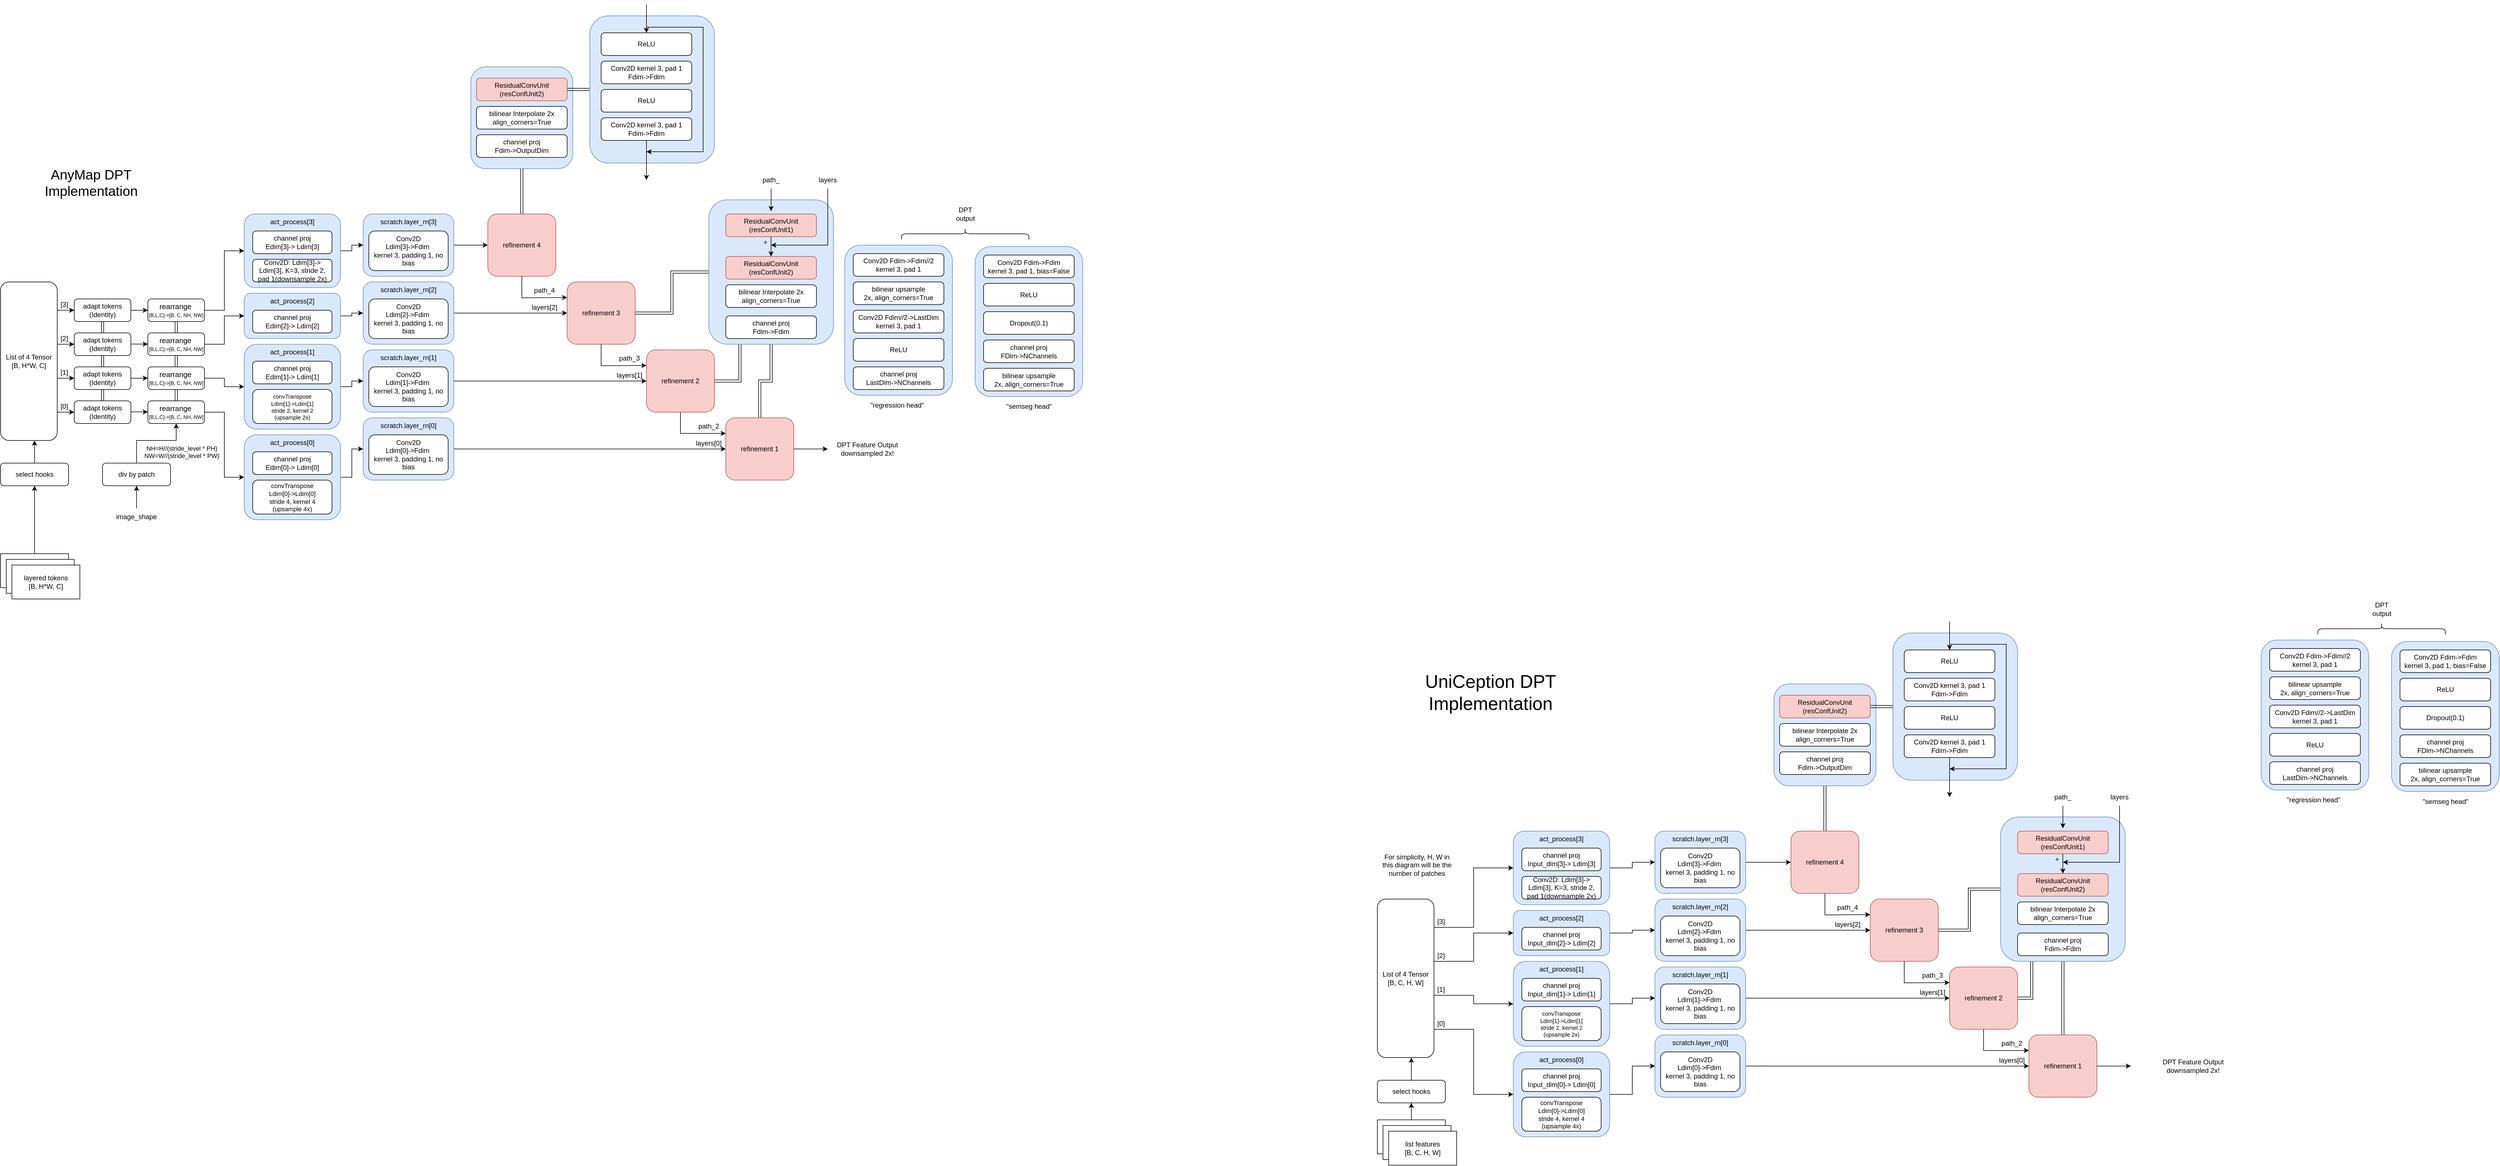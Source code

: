 <mxfile version="24.7.14">
  <diagram name="Page-1" id="OdBgKaAoPbrbGqz_YkZU">
    <mxGraphModel dx="1080" dy="1819" grid="1" gridSize="10" guides="1" tooltips="1" connect="1" arrows="1" fold="1" page="1" pageScale="1" pageWidth="850" pageHeight="1100" math="0" shadow="0">
      <root>
        <mxCell id="0" />
        <mxCell id="1" parent="0" />
        <mxCell id="fmZWrexEu-023-qv5tjz-7" value="" style="rounded=0;whiteSpace=wrap;html=1;" parent="1" vertex="1">
          <mxGeometry x="160" y="760" width="120" height="60" as="geometry" />
        </mxCell>
        <mxCell id="fmZWrexEu-023-qv5tjz-8" value="" style="rounded=0;whiteSpace=wrap;html=1;" parent="1" vertex="1">
          <mxGeometry x="170" y="770" width="120" height="60" as="geometry" />
        </mxCell>
        <mxCell id="fmZWrexEu-023-qv5tjz-9" value="layered tokens&lt;div&gt;[B, H*W, C]&lt;/div&gt;" style="rounded=0;whiteSpace=wrap;html=1;" parent="1" vertex="1">
          <mxGeometry x="180" y="780" width="120" height="60" as="geometry" />
        </mxCell>
        <mxCell id="fmZWrexEu-023-qv5tjz-12" value="" style="endArrow=classic;html=1;rounded=0;exitX=0.5;exitY=0;exitDx=0;exitDy=0;" parent="1" source="fmZWrexEu-023-qv5tjz-7" edge="1">
          <mxGeometry width="50" height="50" relative="1" as="geometry">
            <mxPoint x="220" y="680" as="sourcePoint" />
            <mxPoint x="220" y="640" as="targetPoint" />
          </mxGeometry>
        </mxCell>
        <mxCell id="fmZWrexEu-023-qv5tjz-13" value="select hooks" style="rounded=1;whiteSpace=wrap;html=1;" parent="1" vertex="1">
          <mxGeometry x="160" y="600" width="120" height="40" as="geometry" />
        </mxCell>
        <mxCell id="fmZWrexEu-023-qv5tjz-14" value="" style="endArrow=classic;html=1;rounded=0;" parent="1" edge="1">
          <mxGeometry width="50" height="50" relative="1" as="geometry">
            <mxPoint x="220" y="600" as="sourcePoint" />
            <mxPoint x="220" y="560" as="targetPoint" />
          </mxGeometry>
        </mxCell>
        <mxCell id="fmZWrexEu-023-qv5tjz-16" value="List of 4 Tensor&lt;div&gt;[B, H*W, C]&lt;/div&gt;" style="rounded=1;whiteSpace=wrap;html=1;" parent="1" vertex="1">
          <mxGeometry x="160" y="280" width="100" height="280" as="geometry" />
        </mxCell>
        <mxCell id="fmZWrexEu-023-qv5tjz-39" style="edgeStyle=orthogonalEdgeStyle;rounded=0;orthogonalLoop=1;jettySize=auto;html=1;entryX=0.5;entryY=1;entryDx=0;entryDy=0;shape=link;" parent="1" source="fmZWrexEu-023-qv5tjz-17" target="fmZWrexEu-023-qv5tjz-18" edge="1">
          <mxGeometry relative="1" as="geometry" />
        </mxCell>
        <mxCell id="fmZWrexEu-023-qv5tjz-17" value="adapt tokens&lt;div&gt;(Identity)&lt;/div&gt;" style="rounded=1;whiteSpace=wrap;html=1;" parent="1" vertex="1">
          <mxGeometry x="290" y="490" width="100" height="40" as="geometry" />
        </mxCell>
        <mxCell id="fmZWrexEu-023-qv5tjz-40" style="edgeStyle=orthogonalEdgeStyle;rounded=0;orthogonalLoop=1;jettySize=auto;html=1;exitX=0.5;exitY=0;exitDx=0;exitDy=0;entryX=0.5;entryY=1;entryDx=0;entryDy=0;shape=link;" parent="1" source="fmZWrexEu-023-qv5tjz-18" target="fmZWrexEu-023-qv5tjz-19" edge="1">
          <mxGeometry relative="1" as="geometry" />
        </mxCell>
        <mxCell id="fmZWrexEu-023-qv5tjz-18" value="adapt tokens&lt;div&gt;(Identity)&lt;/div&gt;" style="rounded=1;whiteSpace=wrap;html=1;" parent="1" vertex="1">
          <mxGeometry x="290" y="430" width="100" height="40" as="geometry" />
        </mxCell>
        <mxCell id="fmZWrexEu-023-qv5tjz-41" style="edgeStyle=orthogonalEdgeStyle;rounded=0;orthogonalLoop=1;jettySize=auto;html=1;exitX=0.5;exitY=0;exitDx=0;exitDy=0;entryX=0.5;entryY=1;entryDx=0;entryDy=0;shape=link;" parent="1" source="fmZWrexEu-023-qv5tjz-19" target="fmZWrexEu-023-qv5tjz-20" edge="1">
          <mxGeometry relative="1" as="geometry" />
        </mxCell>
        <mxCell id="fmZWrexEu-023-qv5tjz-19" value="adapt tokens&lt;div&gt;(Identity)&lt;/div&gt;" style="rounded=1;whiteSpace=wrap;html=1;" parent="1" vertex="1">
          <mxGeometry x="290" y="370" width="100" height="40" as="geometry" />
        </mxCell>
        <mxCell id="fmZWrexEu-023-qv5tjz-20" value="adapt tokens&lt;div&gt;(Identity)&lt;/div&gt;" style="rounded=1;whiteSpace=wrap;html=1;" parent="1" vertex="1">
          <mxGeometry x="290" y="310" width="100" height="40" as="geometry" />
        </mxCell>
        <mxCell id="fmZWrexEu-023-qv5tjz-21" value="" style="endArrow=classic;html=1;rounded=0;entryX=0;entryY=0.5;entryDx=0;entryDy=0;" parent="1" target="fmZWrexEu-023-qv5tjz-17" edge="1">
          <mxGeometry width="50" height="50" relative="1" as="geometry">
            <mxPoint x="260" y="510" as="sourcePoint" />
            <mxPoint x="310" y="460" as="targetPoint" />
          </mxGeometry>
        </mxCell>
        <mxCell id="fmZWrexEu-023-qv5tjz-22" value="" style="endArrow=classic;html=1;rounded=0;entryX=0;entryY=0.5;entryDx=0;entryDy=0;" parent="1" target="fmZWrexEu-023-qv5tjz-18" edge="1">
          <mxGeometry width="50" height="50" relative="1" as="geometry">
            <mxPoint x="260" y="450" as="sourcePoint" />
            <mxPoint x="310" y="400" as="targetPoint" />
          </mxGeometry>
        </mxCell>
        <mxCell id="fmZWrexEu-023-qv5tjz-23" value="" style="endArrow=classic;html=1;rounded=0;entryX=0;entryY=0.5;entryDx=0;entryDy=0;" parent="1" target="fmZWrexEu-023-qv5tjz-19" edge="1">
          <mxGeometry width="50" height="50" relative="1" as="geometry">
            <mxPoint x="260" y="390" as="sourcePoint" />
            <mxPoint x="310" y="340" as="targetPoint" />
          </mxGeometry>
        </mxCell>
        <mxCell id="fmZWrexEu-023-qv5tjz-24" value="" style="endArrow=classic;html=1;rounded=0;entryX=0;entryY=0.5;entryDx=0;entryDy=0;" parent="1" target="fmZWrexEu-023-qv5tjz-20" edge="1">
          <mxGeometry width="50" height="50" relative="1" as="geometry">
            <mxPoint x="260" y="330" as="sourcePoint" />
            <mxPoint x="310" y="280" as="targetPoint" />
          </mxGeometry>
        </mxCell>
        <mxCell id="fmZWrexEu-023-qv5tjz-25" value="[0]" style="text;html=1;align=center;verticalAlign=middle;whiteSpace=wrap;rounded=0;" parent="1" vertex="1">
          <mxGeometry x="265" y="490" width="15" height="20" as="geometry" />
        </mxCell>
        <mxCell id="fmZWrexEu-023-qv5tjz-26" value="[1]" style="text;html=1;align=center;verticalAlign=middle;whiteSpace=wrap;rounded=0;" parent="1" vertex="1">
          <mxGeometry x="265" y="430" width="15" height="20" as="geometry" />
        </mxCell>
        <mxCell id="fmZWrexEu-023-qv5tjz-27" value="[2]" style="text;html=1;align=center;verticalAlign=middle;whiteSpace=wrap;rounded=0;" parent="1" vertex="1">
          <mxGeometry x="265" y="370" width="15" height="20" as="geometry" />
        </mxCell>
        <mxCell id="fmZWrexEu-023-qv5tjz-28" value="[3]" style="text;html=1;align=center;verticalAlign=middle;whiteSpace=wrap;rounded=0;" parent="1" vertex="1">
          <mxGeometry x="265" y="310" width="15" height="20" as="geometry" />
        </mxCell>
        <mxCell id="fmZWrexEu-023-qv5tjz-29" value="" style="endArrow=classic;html=1;rounded=0;" parent="1" edge="1">
          <mxGeometry width="50" height="50" relative="1" as="geometry">
            <mxPoint x="390" y="330" as="sourcePoint" />
            <mxPoint x="420" y="330" as="targetPoint" />
          </mxGeometry>
        </mxCell>
        <mxCell id="fmZWrexEu-023-qv5tjz-30" value="" style="endArrow=classic;html=1;rounded=0;" parent="1" edge="1">
          <mxGeometry width="50" height="50" relative="1" as="geometry">
            <mxPoint x="390" y="389.76" as="sourcePoint" />
            <mxPoint x="420" y="389.76" as="targetPoint" />
          </mxGeometry>
        </mxCell>
        <mxCell id="fmZWrexEu-023-qv5tjz-31" value="" style="endArrow=classic;html=1;rounded=0;" parent="1" edge="1">
          <mxGeometry width="50" height="50" relative="1" as="geometry">
            <mxPoint x="390" y="450" as="sourcePoint" />
            <mxPoint x="420" y="450" as="targetPoint" />
          </mxGeometry>
        </mxCell>
        <mxCell id="fmZWrexEu-023-qv5tjz-32" value="" style="endArrow=classic;html=1;rounded=0;" parent="1" edge="1">
          <mxGeometry width="50" height="50" relative="1" as="geometry">
            <mxPoint x="390" y="509.52" as="sourcePoint" />
            <mxPoint x="420" y="509.52" as="targetPoint" />
          </mxGeometry>
        </mxCell>
        <mxCell id="fmZWrexEu-023-qv5tjz-72" style="edgeStyle=orthogonalEdgeStyle;rounded=0;orthogonalLoop=1;jettySize=auto;html=1;entryX=0;entryY=0.5;entryDx=0;entryDy=0;" parent="1" source="fmZWrexEu-023-qv5tjz-33" target="fmZWrexEu-023-qv5tjz-55" edge="1">
          <mxGeometry relative="1" as="geometry" />
        </mxCell>
        <mxCell id="fmZWrexEu-023-qv5tjz-33" value="&lt;font style=&quot;font-size: 13px;&quot;&gt;rearrange&lt;/font&gt;&lt;font style=&quot;font-size: 9px;&quot;&gt;&amp;nbsp;&lt;/font&gt;&lt;div&gt;&lt;font style=&quot;font-size: 9px;&quot;&gt;[B,L,C]-&amp;gt;[B, C, NH, NW]&lt;/font&gt;&lt;/div&gt;" style="rounded=1;whiteSpace=wrap;html=1;" parent="1" vertex="1">
          <mxGeometry x="420" y="310" width="100" height="40" as="geometry" />
        </mxCell>
        <mxCell id="fmZWrexEu-023-qv5tjz-45" style="edgeStyle=orthogonalEdgeStyle;rounded=0;orthogonalLoop=1;jettySize=auto;html=1;exitX=0.5;exitY=0;exitDx=0;exitDy=0;entryX=0.5;entryY=1;entryDx=0;entryDy=0;shape=link;" parent="1" source="fmZWrexEu-023-qv5tjz-34" target="fmZWrexEu-023-qv5tjz-33" edge="1">
          <mxGeometry relative="1" as="geometry" />
        </mxCell>
        <mxCell id="fmZWrexEu-023-qv5tjz-71" style="edgeStyle=orthogonalEdgeStyle;rounded=0;orthogonalLoop=1;jettySize=auto;html=1;entryX=0;entryY=0.5;entryDx=0;entryDy=0;" parent="1" source="fmZWrexEu-023-qv5tjz-34" target="fmZWrexEu-023-qv5tjz-54" edge="1">
          <mxGeometry relative="1" as="geometry" />
        </mxCell>
        <mxCell id="fmZWrexEu-023-qv5tjz-34" value="&lt;font style=&quot;font-size: 13px;&quot;&gt;rearrange&lt;/font&gt;&lt;font style=&quot;font-size: 9px;&quot;&gt;&amp;nbsp;&lt;/font&gt;&lt;div&gt;&lt;font style=&quot;font-size: 9px;&quot;&gt;[B,L,C]-&amp;gt;[B, C, NH, NW]&lt;/font&gt;&lt;/div&gt;" style="rounded=1;whiteSpace=wrap;html=1;" parent="1" vertex="1">
          <mxGeometry x="420" y="370" width="100" height="40" as="geometry" />
        </mxCell>
        <mxCell id="fmZWrexEu-023-qv5tjz-44" style="edgeStyle=orthogonalEdgeStyle;rounded=0;orthogonalLoop=1;jettySize=auto;html=1;exitX=0.5;exitY=0;exitDx=0;exitDy=0;entryX=0.5;entryY=1;entryDx=0;entryDy=0;shape=link;" parent="1" source="fmZWrexEu-023-qv5tjz-35" target="fmZWrexEu-023-qv5tjz-34" edge="1">
          <mxGeometry relative="1" as="geometry" />
        </mxCell>
        <mxCell id="fmZWrexEu-023-qv5tjz-70" style="edgeStyle=orthogonalEdgeStyle;rounded=0;orthogonalLoop=1;jettySize=auto;html=1;entryX=0;entryY=0.5;entryDx=0;entryDy=0;" parent="1" source="fmZWrexEu-023-qv5tjz-35" target="fmZWrexEu-023-qv5tjz-53" edge="1">
          <mxGeometry relative="1" as="geometry" />
        </mxCell>
        <mxCell id="fmZWrexEu-023-qv5tjz-35" value="&lt;font style=&quot;font-size: 13px;&quot;&gt;rearrange&lt;/font&gt;&lt;font style=&quot;font-size: 9px;&quot;&gt;&amp;nbsp;&lt;/font&gt;&lt;div&gt;&lt;font style=&quot;font-size: 9px;&quot;&gt;[B,L,C]-&amp;gt;[B, C, NH, NW]&lt;/font&gt;&lt;/div&gt;" style="rounded=1;whiteSpace=wrap;html=1;" parent="1" vertex="1">
          <mxGeometry x="420" y="430" width="100" height="40" as="geometry" />
        </mxCell>
        <mxCell id="fmZWrexEu-023-qv5tjz-43" style="edgeStyle=orthogonalEdgeStyle;rounded=0;orthogonalLoop=1;jettySize=auto;html=1;entryX=0.5;entryY=1;entryDx=0;entryDy=0;shape=link;" parent="1" source="fmZWrexEu-023-qv5tjz-36" target="fmZWrexEu-023-qv5tjz-35" edge="1">
          <mxGeometry relative="1" as="geometry" />
        </mxCell>
        <mxCell id="fmZWrexEu-023-qv5tjz-73" style="edgeStyle=orthogonalEdgeStyle;rounded=0;orthogonalLoop=1;jettySize=auto;html=1;entryX=0;entryY=0.5;entryDx=0;entryDy=0;" parent="1" source="fmZWrexEu-023-qv5tjz-36" target="fmZWrexEu-023-qv5tjz-52" edge="1">
          <mxGeometry relative="1" as="geometry" />
        </mxCell>
        <mxCell id="fmZWrexEu-023-qv5tjz-36" value="&lt;font style=&quot;font-size: 13px;&quot;&gt;rearrange&lt;/font&gt;&lt;font style=&quot;font-size: 9px;&quot;&gt;&amp;nbsp;&lt;/font&gt;&lt;div&gt;&lt;font style=&quot;font-size: 9px;&quot;&gt;[B,L,C]-&amp;gt;[B, C, NH, NW]&lt;/font&gt;&lt;/div&gt;" style="rounded=1;whiteSpace=wrap;html=1;" parent="1" vertex="1">
          <mxGeometry x="420" y="490" width="100" height="40" as="geometry" />
        </mxCell>
        <mxCell id="fmZWrexEu-023-qv5tjz-47" value="div by patch" style="rounded=1;whiteSpace=wrap;html=1;" parent="1" vertex="1">
          <mxGeometry x="340" y="600" width="120" height="40" as="geometry" />
        </mxCell>
        <mxCell id="fmZWrexEu-023-qv5tjz-48" value="" style="endArrow=classic;html=1;rounded=0;entryX=0.5;entryY=1;entryDx=0;entryDy=0;" parent="1" target="fmZWrexEu-023-qv5tjz-47" edge="1">
          <mxGeometry width="50" height="50" relative="1" as="geometry">
            <mxPoint x="400" y="680" as="sourcePoint" />
            <mxPoint x="450" y="690" as="targetPoint" />
          </mxGeometry>
        </mxCell>
        <mxCell id="fmZWrexEu-023-qv5tjz-49" value="image_shape" style="text;html=1;align=center;verticalAlign=middle;whiteSpace=wrap;rounded=0;" parent="1" vertex="1">
          <mxGeometry x="360" y="680" width="80" height="30" as="geometry" />
        </mxCell>
        <mxCell id="fmZWrexEu-023-qv5tjz-50" value="" style="endArrow=classic;html=1;rounded=0;entryX=0.5;entryY=1;entryDx=0;entryDy=0;" parent="1" target="fmZWrexEu-023-qv5tjz-36" edge="1">
          <mxGeometry width="50" height="50" relative="1" as="geometry">
            <mxPoint x="400" y="600" as="sourcePoint" />
            <mxPoint x="450" y="550" as="targetPoint" />
            <Array as="points">
              <mxPoint x="400" y="560" />
              <mxPoint x="470" y="560" />
            </Array>
          </mxGeometry>
        </mxCell>
        <mxCell id="fmZWrexEu-023-qv5tjz-51" value="&lt;font style=&quot;font-size: 11px;&quot;&gt;NH=H//(stride_level * PH)&lt;/font&gt;&lt;div style=&quot;font-size: 11px;&quot;&gt;&lt;font style=&quot;font-size: 11px;&quot;&gt;NW=W//(stride_level * PW)&lt;/font&gt;&lt;br&gt;&lt;/div&gt;" style="text;html=1;align=center;verticalAlign=middle;whiteSpace=wrap;rounded=0;" parent="1" vertex="1">
          <mxGeometry x="400" y="560" width="160" height="40" as="geometry" />
        </mxCell>
        <mxCell id="fmZWrexEu-023-qv5tjz-83" style="edgeStyle=orthogonalEdgeStyle;rounded=0;orthogonalLoop=1;jettySize=auto;html=1;entryX=0;entryY=0.5;entryDx=0;entryDy=0;" parent="1" source="fmZWrexEu-023-qv5tjz-52" target="fmZWrexEu-023-qv5tjz-81" edge="1">
          <mxGeometry relative="1" as="geometry" />
        </mxCell>
        <mxCell id="fmZWrexEu-023-qv5tjz-52" value="act_process[0]" style="rounded=1;whiteSpace=wrap;html=1;fillColor=#dae8fc;strokeColor=#6c8ebf;verticalAlign=top;" parent="1" vertex="1">
          <mxGeometry x="590" y="550" width="170" height="150" as="geometry" />
        </mxCell>
        <mxCell id="fmZWrexEu-023-qv5tjz-84" style="edgeStyle=orthogonalEdgeStyle;rounded=0;orthogonalLoop=1;jettySize=auto;html=1;entryX=0;entryY=0.5;entryDx=0;entryDy=0;" parent="1" source="fmZWrexEu-023-qv5tjz-53" target="fmZWrexEu-023-qv5tjz-79" edge="1">
          <mxGeometry relative="1" as="geometry" />
        </mxCell>
        <mxCell id="fmZWrexEu-023-qv5tjz-53" value="act_process[1]" style="rounded=1;whiteSpace=wrap;html=1;fillColor=#dae8fc;strokeColor=#6c8ebf;verticalAlign=top;" parent="1" vertex="1">
          <mxGeometry x="590" y="390" width="170" height="150" as="geometry" />
        </mxCell>
        <mxCell id="fmZWrexEu-023-qv5tjz-85" style="edgeStyle=orthogonalEdgeStyle;rounded=0;orthogonalLoop=1;jettySize=auto;html=1;entryX=0;entryY=0.5;entryDx=0;entryDy=0;" parent="1" source="fmZWrexEu-023-qv5tjz-54" target="fmZWrexEu-023-qv5tjz-77" edge="1">
          <mxGeometry relative="1" as="geometry" />
        </mxCell>
        <mxCell id="fmZWrexEu-023-qv5tjz-54" value="act_process[2]" style="rounded=1;whiteSpace=wrap;html=1;fillColor=#dae8fc;strokeColor=#6c8ebf;verticalAlign=top;" parent="1" vertex="1">
          <mxGeometry x="590" y="300" width="170" height="80" as="geometry" />
        </mxCell>
        <mxCell id="fmZWrexEu-023-qv5tjz-86" style="edgeStyle=orthogonalEdgeStyle;rounded=0;orthogonalLoop=1;jettySize=auto;html=1;entryX=0;entryY=0.5;entryDx=0;entryDy=0;" parent="1" source="fmZWrexEu-023-qv5tjz-55" target="fmZWrexEu-023-qv5tjz-75" edge="1">
          <mxGeometry relative="1" as="geometry" />
        </mxCell>
        <mxCell id="fmZWrexEu-023-qv5tjz-55" value="act_process[3]" style="rounded=1;whiteSpace=wrap;html=1;fillColor=#dae8fc;strokeColor=#6c8ebf;align=center;verticalAlign=top;" parent="1" vertex="1">
          <mxGeometry x="590" y="160" width="170" height="130" as="geometry" />
        </mxCell>
        <mxCell id="fmZWrexEu-023-qv5tjz-62" value="channel proj&lt;div&gt;Edim[0]-&amp;gt; Ldim[0]&lt;/div&gt;" style="rounded=1;whiteSpace=wrap;html=1;" parent="1" vertex="1">
          <mxGeometry x="605" y="580" width="140" height="40" as="geometry" />
        </mxCell>
        <mxCell id="fmZWrexEu-023-qv5tjz-63" value="&lt;font style=&quot;font-size: 11px;&quot;&gt;convTranspose&lt;/font&gt;&lt;div&gt;&lt;span style=&quot;font-size: 11px;&quot;&gt;Ldim[0]-&amp;gt;Ldim[0]&lt;br&gt;&lt;/span&gt;&lt;div style=&quot;font-size: 11px;&quot;&gt;&lt;font style=&quot;font-size: 11px;&quot;&gt;stride 4, kernel 4&lt;/font&gt;&lt;/div&gt;&lt;div style=&quot;font-size: 11px;&quot;&gt;&lt;font style=&quot;font-size: 11px;&quot;&gt;(upsample 4x)&lt;/font&gt;&lt;/div&gt;&lt;/div&gt;" style="rounded=1;whiteSpace=wrap;html=1;" parent="1" vertex="1">
          <mxGeometry x="605" y="630" width="140" height="60" as="geometry" />
        </mxCell>
        <mxCell id="fmZWrexEu-023-qv5tjz-64" value="channel proj&lt;div&gt;Edim[1]-&amp;gt; Ldim[1]&lt;/div&gt;" style="rounded=1;whiteSpace=wrap;html=1;" parent="1" vertex="1">
          <mxGeometry x="605" y="420" width="140" height="40" as="geometry" />
        </mxCell>
        <mxCell id="fmZWrexEu-023-qv5tjz-65" value="&lt;font style=&quot;font-size: 10px;&quot;&gt;convTranspose&lt;/font&gt;&lt;div style=&quot;font-size: 10px;&quot;&gt;&lt;font style=&quot;font-size: 10px;&quot;&gt;Ldim[1]-&amp;gt;Ldim[1]&lt;br&gt;&lt;/font&gt;&lt;div&gt;&lt;font style=&quot;font-size: 10px;&quot;&gt;stride 2, kernel 2&lt;/font&gt;&lt;/div&gt;&lt;div&gt;&lt;font style=&quot;font-size: 10px;&quot;&gt;(upsample 2x)&lt;/font&gt;&lt;/div&gt;&lt;/div&gt;" style="rounded=1;whiteSpace=wrap;html=1;" parent="1" vertex="1">
          <mxGeometry x="605" y="470" width="140" height="60" as="geometry" />
        </mxCell>
        <mxCell id="fmZWrexEu-023-qv5tjz-66" value="channel proj&lt;div&gt;Edim[2]-&amp;gt; Ldim[2]&lt;/div&gt;" style="rounded=1;whiteSpace=wrap;html=1;" parent="1" vertex="1">
          <mxGeometry x="605" y="330" width="140" height="40" as="geometry" />
        </mxCell>
        <mxCell id="fmZWrexEu-023-qv5tjz-67" value="channel proj&lt;div&gt;Edim[3]-&amp;gt; Ldim[3]&lt;/div&gt;" style="rounded=1;whiteSpace=wrap;html=1;" parent="1" vertex="1">
          <mxGeometry x="605" y="190" width="140" height="40" as="geometry" />
        </mxCell>
        <mxCell id="fmZWrexEu-023-qv5tjz-68" value="Conv2D: Ldim[3]-&amp;gt; Ldim[3], K=3, stride 2, pad 1(downsample 2x)" style="rounded=1;whiteSpace=wrap;html=1;" parent="1" vertex="1">
          <mxGeometry x="605" y="240" width="140" height="40" as="geometry" />
        </mxCell>
        <mxCell id="fmZWrexEu-023-qv5tjz-91" style="edgeStyle=orthogonalEdgeStyle;rounded=0;orthogonalLoop=1;jettySize=auto;html=1;entryX=0;entryY=0.5;entryDx=0;entryDy=0;" parent="1" source="fmZWrexEu-023-qv5tjz-75" target="fmZWrexEu-023-qv5tjz-87" edge="1">
          <mxGeometry relative="1" as="geometry" />
        </mxCell>
        <mxCell id="fmZWrexEu-023-qv5tjz-75" value="scratch.layer_rn[3]" style="rounded=1;whiteSpace=wrap;html=1;fillColor=#dae8fc;strokeColor=#6c8ebf;verticalAlign=top;" parent="1" vertex="1">
          <mxGeometry x="800" y="160" width="160" height="110" as="geometry" />
        </mxCell>
        <mxCell id="fmZWrexEu-023-qv5tjz-76" value="Conv2D&lt;br&gt;&lt;div&gt;Ldim[3]-&amp;gt;Fdim&amp;nbsp;&lt;/div&gt;&lt;div&gt;kernel 3, padding 1, no bias&lt;/div&gt;" style="rounded=1;whiteSpace=wrap;html=1;" parent="1" vertex="1">
          <mxGeometry x="810" y="190" width="140" height="70" as="geometry" />
        </mxCell>
        <mxCell id="fmZWrexEu-023-qv5tjz-95" style="edgeStyle=orthogonalEdgeStyle;rounded=0;orthogonalLoop=1;jettySize=auto;html=1;entryX=0;entryY=0.5;entryDx=0;entryDy=0;" parent="1" source="fmZWrexEu-023-qv5tjz-77" target="fmZWrexEu-023-qv5tjz-88" edge="1">
          <mxGeometry relative="1" as="geometry" />
        </mxCell>
        <mxCell id="fmZWrexEu-023-qv5tjz-77" value="scratch.layer_rn[2]" style="rounded=1;whiteSpace=wrap;html=1;fillColor=#dae8fc;strokeColor=#6c8ebf;verticalAlign=top;" parent="1" vertex="1">
          <mxGeometry x="800" y="280" width="160" height="110" as="geometry" />
        </mxCell>
        <mxCell id="fmZWrexEu-023-qv5tjz-78" value="Conv2D&lt;br&gt;&lt;div&gt;Ldim[2]-&amp;gt;Fdim&amp;nbsp;&lt;/div&gt;&lt;div&gt;kernel 3, padding 1, no bias&lt;/div&gt;" style="rounded=1;whiteSpace=wrap;html=1;" parent="1" vertex="1">
          <mxGeometry x="810" y="310" width="140" height="70" as="geometry" />
        </mxCell>
        <mxCell id="fmZWrexEu-023-qv5tjz-97" style="edgeStyle=orthogonalEdgeStyle;rounded=0;orthogonalLoop=1;jettySize=auto;html=1;exitX=1;exitY=0.5;exitDx=0;exitDy=0;entryX=0;entryY=0.5;entryDx=0;entryDy=0;" parent="1" source="fmZWrexEu-023-qv5tjz-79" target="fmZWrexEu-023-qv5tjz-89" edge="1">
          <mxGeometry relative="1" as="geometry" />
        </mxCell>
        <mxCell id="fmZWrexEu-023-qv5tjz-79" value="scratch.layer_rn[1]" style="rounded=1;whiteSpace=wrap;html=1;fillColor=#dae8fc;strokeColor=#6c8ebf;verticalAlign=top;" parent="1" vertex="1">
          <mxGeometry x="800" y="400" width="160" height="110" as="geometry" />
        </mxCell>
        <mxCell id="fmZWrexEu-023-qv5tjz-80" value="Conv2D&lt;br&gt;&lt;div&gt;Ldim[1]-&amp;gt;Fdim&amp;nbsp;&lt;/div&gt;&lt;div&gt;kernel 3, padding 1, no bias&lt;/div&gt;" style="rounded=1;whiteSpace=wrap;html=1;" parent="1" vertex="1">
          <mxGeometry x="810" y="430" width="140" height="70" as="geometry" />
        </mxCell>
        <mxCell id="fmZWrexEu-023-qv5tjz-99" style="edgeStyle=orthogonalEdgeStyle;rounded=0;orthogonalLoop=1;jettySize=auto;html=1;exitX=1;exitY=0.5;exitDx=0;exitDy=0;entryX=0;entryY=0.5;entryDx=0;entryDy=0;" parent="1" source="fmZWrexEu-023-qv5tjz-81" target="fmZWrexEu-023-qv5tjz-90" edge="1">
          <mxGeometry relative="1" as="geometry" />
        </mxCell>
        <mxCell id="fmZWrexEu-023-qv5tjz-81" value="scratch.layer_rn[0]" style="rounded=1;whiteSpace=wrap;html=1;fillColor=#dae8fc;strokeColor=#6c8ebf;verticalAlign=top;" parent="1" vertex="1">
          <mxGeometry x="800" y="520" width="160" height="110" as="geometry" />
        </mxCell>
        <mxCell id="fmZWrexEu-023-qv5tjz-82" value="Conv2D&lt;br&gt;&lt;div&gt;Ldim[0]-&amp;gt;Fdim&amp;nbsp;&lt;/div&gt;&lt;div&gt;kernel 3, padding 1, no bias&lt;/div&gt;" style="rounded=1;whiteSpace=wrap;html=1;" parent="1" vertex="1">
          <mxGeometry x="810" y="550" width="140" height="70" as="geometry" />
        </mxCell>
        <mxCell id="fmZWrexEu-023-qv5tjz-101" value="" style="edgeStyle=orthogonalEdgeStyle;rounded=0;orthogonalLoop=1;jettySize=auto;html=1;shape=link;" parent="1" source="fmZWrexEu-023-qv5tjz-87" target="fmZWrexEu-023-qv5tjz-100" edge="1">
          <mxGeometry relative="1" as="geometry" />
        </mxCell>
        <mxCell id="fmZWrexEu-023-qv5tjz-87" value="refinement 4" style="rounded=1;whiteSpace=wrap;html=1;fillColor=#f8cecc;strokeColor=#b85450;" parent="1" vertex="1">
          <mxGeometry x="1020" y="160" width="120" height="110" as="geometry" />
        </mxCell>
        <mxCell id="fmZWrexEu-023-qv5tjz-120" value="" style="edgeStyle=orthogonalEdgeStyle;rounded=0;orthogonalLoop=1;jettySize=auto;html=1;shape=link;" parent="1" source="fmZWrexEu-023-qv5tjz-88" target="fmZWrexEu-023-qv5tjz-119" edge="1">
          <mxGeometry relative="1" as="geometry" />
        </mxCell>
        <mxCell id="fmZWrexEu-023-qv5tjz-88" value="refinement 3" style="rounded=1;whiteSpace=wrap;html=1;fillColor=#f8cecc;strokeColor=#b85450;" parent="1" vertex="1">
          <mxGeometry x="1160" y="280" width="120" height="110" as="geometry" />
        </mxCell>
        <mxCell id="fmZWrexEu-023-qv5tjz-98" style="edgeStyle=orthogonalEdgeStyle;rounded=0;orthogonalLoop=1;jettySize=auto;html=1;exitX=0.5;exitY=1;exitDx=0;exitDy=0;entryX=0;entryY=0.25;entryDx=0;entryDy=0;" parent="1" source="fmZWrexEu-023-qv5tjz-89" target="fmZWrexEu-023-qv5tjz-90" edge="1">
          <mxGeometry relative="1" as="geometry" />
        </mxCell>
        <mxCell id="fmZWrexEu-023-qv5tjz-241" style="edgeStyle=orthogonalEdgeStyle;rounded=0;orthogonalLoop=1;jettySize=auto;html=1;entryX=0.25;entryY=1;entryDx=0;entryDy=0;exitX=1;exitY=0.5;exitDx=0;exitDy=0;shape=link;" parent="1" source="fmZWrexEu-023-qv5tjz-89" target="fmZWrexEu-023-qv5tjz-119" edge="1">
          <mxGeometry relative="1" as="geometry" />
        </mxCell>
        <mxCell id="fmZWrexEu-023-qv5tjz-89" value="refinement 2" style="rounded=1;whiteSpace=wrap;html=1;fillColor=#f8cecc;strokeColor=#b85450;" parent="1" vertex="1">
          <mxGeometry x="1300" y="400" width="120" height="110" as="geometry" />
        </mxCell>
        <mxCell id="fmZWrexEu-023-qv5tjz-242" style="edgeStyle=orthogonalEdgeStyle;rounded=0;orthogonalLoop=1;jettySize=auto;html=1;entryX=0.5;entryY=1;entryDx=0;entryDy=0;shape=link;" parent="1" source="fmZWrexEu-023-qv5tjz-90" target="fmZWrexEu-023-qv5tjz-119" edge="1">
          <mxGeometry relative="1" as="geometry" />
        </mxCell>
        <mxCell id="fmZWrexEu-023-qv5tjz-90" value="refinement 1" style="rounded=1;whiteSpace=wrap;html=1;fillColor=#f8cecc;strokeColor=#b85450;" parent="1" vertex="1">
          <mxGeometry x="1440" y="520" width="120" height="110" as="geometry" />
        </mxCell>
        <mxCell id="fmZWrexEu-023-qv5tjz-94" value="" style="endArrow=classic;html=1;rounded=0;exitX=0.5;exitY=1;exitDx=0;exitDy=0;entryX=0;entryY=0.25;entryDx=0;entryDy=0;" parent="1" source="fmZWrexEu-023-qv5tjz-87" target="fmZWrexEu-023-qv5tjz-88" edge="1">
          <mxGeometry width="50" height="50" relative="1" as="geometry">
            <mxPoint x="1050" y="350" as="sourcePoint" />
            <mxPoint x="1100" y="300" as="targetPoint" />
            <Array as="points">
              <mxPoint x="1080" y="308" />
            </Array>
          </mxGeometry>
        </mxCell>
        <mxCell id="fmZWrexEu-023-qv5tjz-96" value="" style="endArrow=classic;html=1;rounded=0;exitX=0.5;exitY=1;exitDx=0;exitDy=0;entryX=0;entryY=0.25;entryDx=0;entryDy=0;" parent="1" source="fmZWrexEu-023-qv5tjz-88" target="fmZWrexEu-023-qv5tjz-89" edge="1">
          <mxGeometry width="50" height="50" relative="1" as="geometry">
            <mxPoint x="1200" y="500" as="sourcePoint" />
            <mxPoint x="1250" y="450" as="targetPoint" />
            <Array as="points">
              <mxPoint x="1220" y="428" />
            </Array>
          </mxGeometry>
        </mxCell>
        <mxCell id="fmZWrexEu-023-qv5tjz-100" value="" style="whiteSpace=wrap;html=1;fillColor=#dae8fc;strokeColor=#6c8ebf;rounded=1;" parent="1" vertex="1">
          <mxGeometry x="990" y="-100" width="180" height="180" as="geometry" />
        </mxCell>
        <mxCell id="fmZWrexEu-023-qv5tjz-104" value="" style="edgeStyle=orthogonalEdgeStyle;rounded=0;orthogonalLoop=1;jettySize=auto;html=1;shape=link;" parent="1" source="fmZWrexEu-023-qv5tjz-102" target="fmZWrexEu-023-qv5tjz-103" edge="1">
          <mxGeometry relative="1" as="geometry" />
        </mxCell>
        <mxCell id="fmZWrexEu-023-qv5tjz-102" value="ResidualConvUnit&lt;div&gt;(resConfUnit2)&lt;/div&gt;" style="rounded=1;whiteSpace=wrap;html=1;fillColor=#f8cecc;strokeColor=#b85450;" parent="1" vertex="1">
          <mxGeometry x="1000" y="-80" width="160" height="40" as="geometry" />
        </mxCell>
        <mxCell id="fmZWrexEu-023-qv5tjz-103" value="" style="whiteSpace=wrap;html=1;fillColor=#dae8fc;strokeColor=#6c8ebf;rounded=1;" parent="1" vertex="1">
          <mxGeometry x="1200" y="-190" width="220" height="260" as="geometry" />
        </mxCell>
        <mxCell id="fmZWrexEu-023-qv5tjz-105" value="ReLU" style="rounded=1;whiteSpace=wrap;html=1;" parent="1" vertex="1">
          <mxGeometry x="1220" y="-160" width="160" height="40" as="geometry" />
        </mxCell>
        <mxCell id="fmZWrexEu-023-qv5tjz-106" value="Conv2D kernel 3, pad 1&lt;div&gt;Fdim-&amp;gt;Fdim&lt;/div&gt;" style="rounded=1;whiteSpace=wrap;html=1;" parent="1" vertex="1">
          <mxGeometry x="1220" y="-110" width="160" height="40" as="geometry" />
        </mxCell>
        <mxCell id="fmZWrexEu-023-qv5tjz-107" value="ReLU" style="rounded=1;whiteSpace=wrap;html=1;" parent="1" vertex="1">
          <mxGeometry x="1220" y="-60" width="160" height="40" as="geometry" />
        </mxCell>
        <mxCell id="fmZWrexEu-023-qv5tjz-110" style="edgeStyle=orthogonalEdgeStyle;rounded=0;orthogonalLoop=1;jettySize=auto;html=1;" parent="1" source="fmZWrexEu-023-qv5tjz-108" edge="1">
          <mxGeometry relative="1" as="geometry">
            <mxPoint x="1300" y="100" as="targetPoint" />
          </mxGeometry>
        </mxCell>
        <mxCell id="fmZWrexEu-023-qv5tjz-108" value="Conv2D kernel 3, pad 1&lt;div&gt;Fdim-&amp;gt;Fdim&lt;br&gt;&lt;/div&gt;" style="rounded=1;whiteSpace=wrap;html=1;" parent="1" vertex="1">
          <mxGeometry x="1220" y="-10" width="160" height="40" as="geometry" />
        </mxCell>
        <mxCell id="fmZWrexEu-023-qv5tjz-109" value="" style="endArrow=classic;html=1;rounded=0;entryX=0.5;entryY=0;entryDx=0;entryDy=0;" parent="1" target="fmZWrexEu-023-qv5tjz-105" edge="1">
          <mxGeometry width="50" height="50" relative="1" as="geometry">
            <mxPoint x="1300" y="-210" as="sourcePoint" />
            <mxPoint x="1350" y="-440" as="targetPoint" />
          </mxGeometry>
        </mxCell>
        <mxCell id="fmZWrexEu-023-qv5tjz-111" value="" style="endArrow=classic;html=1;rounded=0;" parent="1" edge="1">
          <mxGeometry width="50" height="50" relative="1" as="geometry">
            <mxPoint x="1300" y="-170" as="sourcePoint" />
            <mxPoint x="1300" y="50" as="targetPoint" />
            <Array as="points">
              <mxPoint x="1400" y="-170" />
              <mxPoint x="1400" y="50" />
            </Array>
          </mxGeometry>
        </mxCell>
        <mxCell id="fmZWrexEu-023-qv5tjz-112" value="bilinear Interpolate 2x&lt;div&gt;align_corners=True&lt;/div&gt;" style="rounded=1;whiteSpace=wrap;html=1;" parent="1" vertex="1">
          <mxGeometry x="1000" y="-30" width="160" height="40" as="geometry" />
        </mxCell>
        <mxCell id="fmZWrexEu-023-qv5tjz-113" value="path_4" style="text;html=1;align=center;verticalAlign=middle;whiteSpace=wrap;rounded=0;" parent="1" vertex="1">
          <mxGeometry x="1100" y="280" width="40" height="30" as="geometry" />
        </mxCell>
        <mxCell id="fmZWrexEu-023-qv5tjz-114" value="layers[2]" style="text;html=1;align=center;verticalAlign=middle;whiteSpace=wrap;rounded=0;" parent="1" vertex="1">
          <mxGeometry x="1100" y="310" width="40" height="30" as="geometry" />
        </mxCell>
        <mxCell id="fmZWrexEu-023-qv5tjz-115" value="path_3" style="text;html=1;align=center;verticalAlign=middle;whiteSpace=wrap;rounded=0;" parent="1" vertex="1">
          <mxGeometry x="1250" y="400" width="40" height="30" as="geometry" />
        </mxCell>
        <mxCell id="fmZWrexEu-023-qv5tjz-116" value="layers[1]" style="text;html=1;align=center;verticalAlign=middle;whiteSpace=wrap;rounded=0;" parent="1" vertex="1">
          <mxGeometry x="1250" y="430" width="40" height="30" as="geometry" />
        </mxCell>
        <mxCell id="fmZWrexEu-023-qv5tjz-117" value="path_2" style="text;html=1;align=center;verticalAlign=middle;whiteSpace=wrap;rounded=0;" parent="1" vertex="1">
          <mxGeometry x="1390" y="520" width="40" height="30" as="geometry" />
        </mxCell>
        <mxCell id="fmZWrexEu-023-qv5tjz-118" value="layers[0]" style="text;html=1;align=center;verticalAlign=middle;whiteSpace=wrap;rounded=0;" parent="1" vertex="1">
          <mxGeometry x="1390" y="550" width="40" height="30" as="geometry" />
        </mxCell>
        <mxCell id="fmZWrexEu-023-qv5tjz-119" value="" style="whiteSpace=wrap;html=1;fillColor=#dae8fc;strokeColor=#6c8ebf;rounded=1;" parent="1" vertex="1">
          <mxGeometry x="1410" y="135" width="220" height="255" as="geometry" />
        </mxCell>
        <mxCell id="fmZWrexEu-023-qv5tjz-121" value="ResidualConvUnit&lt;div&gt;(resConfUnit1)&lt;/div&gt;" style="rounded=1;whiteSpace=wrap;html=1;fillColor=#f8cecc;strokeColor=#b85450;" parent="1" vertex="1">
          <mxGeometry x="1440" y="160" width="160" height="40" as="geometry" />
        </mxCell>
        <mxCell id="fmZWrexEu-023-qv5tjz-122" value="ResidualConvUnit&lt;div&gt;(resConfUnit2)&lt;/div&gt;" style="rounded=1;whiteSpace=wrap;html=1;fillColor=#f8cecc;strokeColor=#b85450;" parent="1" vertex="1">
          <mxGeometry x="1440" y="235" width="160" height="40" as="geometry" />
        </mxCell>
        <mxCell id="fmZWrexEu-023-qv5tjz-123" value="" style="endArrow=classic;html=1;rounded=0;" parent="1" edge="1">
          <mxGeometry width="50" height="50" relative="1" as="geometry">
            <mxPoint x="1520" y="115" as="sourcePoint" />
            <mxPoint x="1520" y="155" as="targetPoint" />
          </mxGeometry>
        </mxCell>
        <mxCell id="fmZWrexEu-023-qv5tjz-124" value="" style="endArrow=classic;html=1;rounded=0;" parent="1" edge="1">
          <mxGeometry width="50" height="50" relative="1" as="geometry">
            <mxPoint x="1620" y="115" as="sourcePoint" />
            <mxPoint x="1520" y="215" as="targetPoint" />
            <Array as="points">
              <mxPoint x="1620" y="215" />
            </Array>
          </mxGeometry>
        </mxCell>
        <mxCell id="fmZWrexEu-023-qv5tjz-125" value="path_" style="text;html=1;align=center;verticalAlign=middle;whiteSpace=wrap;rounded=0;" parent="1" vertex="1">
          <mxGeometry x="1490" y="85" width="60" height="30" as="geometry" />
        </mxCell>
        <mxCell id="fmZWrexEu-023-qv5tjz-126" value="layers" style="text;html=1;align=center;verticalAlign=middle;whiteSpace=wrap;rounded=0;" parent="1" vertex="1">
          <mxGeometry x="1590" y="85" width="60" height="30" as="geometry" />
        </mxCell>
        <mxCell id="fmZWrexEu-023-qv5tjz-127" value="" style="endArrow=classic;html=1;rounded=0;entryX=0.5;entryY=0;entryDx=0;entryDy=0;" parent="1" target="fmZWrexEu-023-qv5tjz-122" edge="1">
          <mxGeometry width="50" height="50" relative="1" as="geometry">
            <mxPoint x="1519.79" y="200" as="sourcePoint" />
            <mxPoint x="1519.79" y="230" as="targetPoint" />
          </mxGeometry>
        </mxCell>
        <mxCell id="fmZWrexEu-023-qv5tjz-129" value="+" style="text;html=1;align=center;verticalAlign=middle;whiteSpace=wrap;rounded=0;" parent="1" vertex="1">
          <mxGeometry x="1500" y="200" width="20" height="20" as="geometry" />
        </mxCell>
        <mxCell id="fmZWrexEu-023-qv5tjz-131" value="bilinear Interpolate 2x&lt;div&gt;align_corners=True&lt;/div&gt;" style="rounded=1;whiteSpace=wrap;html=1;" parent="1" vertex="1">
          <mxGeometry x="1440" y="285" width="160" height="40" as="geometry" />
        </mxCell>
        <mxCell id="fmZWrexEu-023-qv5tjz-132" value="channel proj&lt;div&gt;Fdim-&amp;gt;OutputDim&lt;/div&gt;" style="rounded=1;whiteSpace=wrap;html=1;" parent="1" vertex="1">
          <mxGeometry x="1000" y="20" width="160" height="40" as="geometry" />
        </mxCell>
        <mxCell id="fmZWrexEu-023-qv5tjz-240" value="channel proj&lt;div&gt;Fdim-&amp;gt;Fdim&lt;/div&gt;" style="rounded=1;whiteSpace=wrap;html=1;" parent="1" vertex="1">
          <mxGeometry x="1440" y="340" width="160" height="40" as="geometry" />
        </mxCell>
        <mxCell id="fmZWrexEu-023-qv5tjz-243" value="" style="endArrow=classic;html=1;rounded=0;exitX=1;exitY=0.5;exitDx=0;exitDy=0;" parent="1" source="fmZWrexEu-023-qv5tjz-90" edge="1">
          <mxGeometry width="50" height="50" relative="1" as="geometry">
            <mxPoint x="1610" y="600" as="sourcePoint" />
            <mxPoint x="1620" y="575" as="targetPoint" />
          </mxGeometry>
        </mxCell>
        <mxCell id="fmZWrexEu-023-qv5tjz-244" value="DPT Feature Output&lt;div&gt;downsampled 2x!&lt;/div&gt;" style="text;html=1;align=center;verticalAlign=middle;whiteSpace=wrap;rounded=0;" parent="1" vertex="1">
          <mxGeometry x="1620" y="560" width="140" height="30" as="geometry" />
        </mxCell>
        <mxCell id="fmZWrexEu-023-qv5tjz-245" value="&lt;font style=&quot;font-size: 24px;&quot;&gt;AnyMap DPT Implementation&lt;/font&gt;" style="text;html=1;align=center;verticalAlign=middle;whiteSpace=wrap;rounded=0;" parent="1" vertex="1">
          <mxGeometry x="190" y="20" width="260" height="170" as="geometry" />
        </mxCell>
        <mxCell id="fmZWrexEu-023-qv5tjz-248" value="DPT output" style="text;html=1;align=center;verticalAlign=middle;whiteSpace=wrap;rounded=0;" parent="1" vertex="1">
          <mxGeometry x="1832.5" y="145" width="60" height="30" as="geometry" />
        </mxCell>
        <mxCell id="fmZWrexEu-023-qv5tjz-249" value="" style="shape=curlyBracket;whiteSpace=wrap;html=1;rounded=1;labelPosition=left;verticalLabelPosition=middle;align=right;verticalAlign=middle;rotation=90;" parent="1" vertex="1">
          <mxGeometry x="1852.5" y="82.5" width="20" height="225" as="geometry" />
        </mxCell>
        <mxCell id="fmZWrexEu-023-qv5tjz-250" value="" style="rounded=1;whiteSpace=wrap;html=1;fillColor=#dae8fc;strokeColor=#6c8ebf;" parent="1" vertex="1">
          <mxGeometry x="1650" y="215" width="190" height="265" as="geometry" />
        </mxCell>
        <mxCell id="fmZWrexEu-023-qv5tjz-251" value="Conv2D Fdim-&amp;gt;Fdim//2&lt;div&gt;kernel 3, pad 1&lt;/div&gt;" style="rounded=1;whiteSpace=wrap;html=1;" parent="1" vertex="1">
          <mxGeometry x="1665" y="230" width="160" height="40" as="geometry" />
        </mxCell>
        <mxCell id="fmZWrexEu-023-qv5tjz-252" value="bilinear upsample&lt;div&gt;2x, align_corners=True&lt;/div&gt;" style="rounded=1;whiteSpace=wrap;html=1;" parent="1" vertex="1">
          <mxGeometry x="1665" y="280" width="160" height="40" as="geometry" />
        </mxCell>
        <mxCell id="fmZWrexEu-023-qv5tjz-253" value="Conv2D Fdim//2-&amp;gt;LastDim&lt;div&gt;kernel 3, pad 1&lt;/div&gt;" style="rounded=1;whiteSpace=wrap;html=1;" parent="1" vertex="1">
          <mxGeometry x="1665" y="330" width="160" height="40" as="geometry" />
        </mxCell>
        <mxCell id="fmZWrexEu-023-qv5tjz-254" value="ReLU" style="rounded=1;whiteSpace=wrap;html=1;" parent="1" vertex="1">
          <mxGeometry x="1665" y="380" width="160" height="40" as="geometry" />
        </mxCell>
        <mxCell id="fmZWrexEu-023-qv5tjz-255" value="channel proj&lt;div&gt;LastDim-&amp;gt;NChannels&lt;/div&gt;" style="rounded=1;whiteSpace=wrap;html=1;" parent="1" vertex="1">
          <mxGeometry x="1665" y="430" width="160" height="40" as="geometry" />
        </mxCell>
        <mxCell id="fmZWrexEu-023-qv5tjz-256" value="" style="rounded=1;whiteSpace=wrap;html=1;fillColor=#dae8fc;strokeColor=#6c8ebf;" parent="1" vertex="1">
          <mxGeometry x="1880" y="217.5" width="190" height="265" as="geometry" />
        </mxCell>
        <mxCell id="fmZWrexEu-023-qv5tjz-257" value="Conv2D Fdim-&amp;gt;Fdim&lt;div&gt;kernel 3, pad 1, bias=False&lt;/div&gt;" style="rounded=1;whiteSpace=wrap;html=1;" parent="1" vertex="1">
          <mxGeometry x="1895" y="232.5" width="160" height="40" as="geometry" />
        </mxCell>
        <mxCell id="fmZWrexEu-023-qv5tjz-258" value="ReLU" style="rounded=1;whiteSpace=wrap;html=1;" parent="1" vertex="1">
          <mxGeometry x="1895" y="282.5" width="160" height="40" as="geometry" />
        </mxCell>
        <mxCell id="fmZWrexEu-023-qv5tjz-259" value="Dropout(0.1)" style="rounded=1;whiteSpace=wrap;html=1;" parent="1" vertex="1">
          <mxGeometry x="1895" y="332.5" width="160" height="40" as="geometry" />
        </mxCell>
        <mxCell id="fmZWrexEu-023-qv5tjz-260" value="channel proj&lt;div&gt;FDim-&amp;gt;NChannels&lt;/div&gt;" style="rounded=1;whiteSpace=wrap;html=1;" parent="1" vertex="1">
          <mxGeometry x="1895" y="382.5" width="160" height="40" as="geometry" />
        </mxCell>
        <mxCell id="fmZWrexEu-023-qv5tjz-261" value="bilinear upsample&lt;div&gt;2x, align_corners=True&lt;/div&gt;" style="rounded=1;whiteSpace=wrap;html=1;" parent="1" vertex="1">
          <mxGeometry x="1895" y="432.5" width="160" height="40" as="geometry" />
        </mxCell>
        <mxCell id="fmZWrexEu-023-qv5tjz-262" value="&quot;regression head&quot;" style="text;html=1;align=center;verticalAlign=middle;whiteSpace=wrap;rounded=0;" parent="1" vertex="1">
          <mxGeometry x="1665" y="485" width="155" height="25" as="geometry" />
        </mxCell>
        <mxCell id="fmZWrexEu-023-qv5tjz-263" value="&quot;semseg head&quot;" style="text;html=1;align=center;verticalAlign=middle;whiteSpace=wrap;rounded=0;" parent="1" vertex="1">
          <mxGeometry x="1897.5" y="487.5" width="155" height="25" as="geometry" />
        </mxCell>
        <mxCell id="77ttq8aSvg3NPXkEHwXX-1" value="" style="rounded=0;whiteSpace=wrap;html=1;" vertex="1" parent="1">
          <mxGeometry x="2590" y="1760" width="120" height="60" as="geometry" />
        </mxCell>
        <mxCell id="77ttq8aSvg3NPXkEHwXX-2" value="" style="rounded=0;whiteSpace=wrap;html=1;" vertex="1" parent="1">
          <mxGeometry x="2600" y="1770" width="120" height="60" as="geometry" />
        </mxCell>
        <mxCell id="77ttq8aSvg3NPXkEHwXX-3" value="list features&lt;div&gt;[B, C, H, W]&lt;/div&gt;" style="rounded=0;whiteSpace=wrap;html=1;" vertex="1" parent="1">
          <mxGeometry x="2610" y="1780" width="120" height="60" as="geometry" />
        </mxCell>
        <mxCell id="77ttq8aSvg3NPXkEHwXX-4" value="" style="endArrow=classic;html=1;rounded=0;exitX=0.5;exitY=0;exitDx=0;exitDy=0;" edge="1" parent="1" source="77ttq8aSvg3NPXkEHwXX-1">
          <mxGeometry width="50" height="50" relative="1" as="geometry">
            <mxPoint x="2650" y="1770" as="sourcePoint" />
            <mxPoint x="2650" y="1730" as="targetPoint" />
          </mxGeometry>
        </mxCell>
        <mxCell id="77ttq8aSvg3NPXkEHwXX-5" value="select hooks" style="rounded=1;whiteSpace=wrap;html=1;" vertex="1" parent="1">
          <mxGeometry x="2590" y="1690" width="120" height="40" as="geometry" />
        </mxCell>
        <mxCell id="77ttq8aSvg3NPXkEHwXX-6" value="" style="endArrow=classic;html=1;rounded=0;" edge="1" parent="1">
          <mxGeometry width="50" height="50" relative="1" as="geometry">
            <mxPoint x="2650" y="1690" as="sourcePoint" />
            <mxPoint x="2650" y="1650" as="targetPoint" />
          </mxGeometry>
        </mxCell>
        <mxCell id="77ttq8aSvg3NPXkEHwXX-7" value="List of 4 Tensor&lt;div&gt;[B, C, H, W]&lt;/div&gt;" style="rounded=1;whiteSpace=wrap;html=1;" vertex="1" parent="1">
          <mxGeometry x="2590" y="1370" width="100" height="280" as="geometry" />
        </mxCell>
        <mxCell id="77ttq8aSvg3NPXkEHwXX-15" value="" style="endArrow=classic;html=1;rounded=0;entryX=0;entryY=0.5;entryDx=0;entryDy=0;" edge="1" parent="1" target="77ttq8aSvg3NPXkEHwXX-44">
          <mxGeometry width="50" height="50" relative="1" as="geometry">
            <mxPoint x="2690" y="1600" as="sourcePoint" />
            <mxPoint x="2720" y="1600" as="targetPoint" />
            <Array as="points">
              <mxPoint x="2760" y="1600" />
              <mxPoint x="2760" y="1715" />
            </Array>
          </mxGeometry>
        </mxCell>
        <mxCell id="77ttq8aSvg3NPXkEHwXX-16" value="" style="endArrow=classic;html=1;rounded=0;entryX=0;entryY=0.5;entryDx=0;entryDy=0;" edge="1" parent="1" target="77ttq8aSvg3NPXkEHwXX-46">
          <mxGeometry width="50" height="50" relative="1" as="geometry">
            <mxPoint x="2690" y="1540" as="sourcePoint" />
            <mxPoint x="2720" y="1540" as="targetPoint" />
            <Array as="points">
              <mxPoint x="2760" y="1540" />
              <mxPoint x="2760" y="1555" />
            </Array>
          </mxGeometry>
        </mxCell>
        <mxCell id="77ttq8aSvg3NPXkEHwXX-17" value="" style="endArrow=classic;html=1;rounded=0;entryX=0;entryY=0.5;entryDx=0;entryDy=0;" edge="1" parent="1" target="77ttq8aSvg3NPXkEHwXX-48">
          <mxGeometry width="50" height="50" relative="1" as="geometry">
            <mxPoint x="2690" y="1480" as="sourcePoint" />
            <mxPoint x="2720" y="1480" as="targetPoint" />
            <Array as="points">
              <mxPoint x="2760" y="1480" />
              <mxPoint x="2760" y="1430" />
            </Array>
          </mxGeometry>
        </mxCell>
        <mxCell id="77ttq8aSvg3NPXkEHwXX-18" value="" style="endArrow=classic;html=1;rounded=0;entryX=0;entryY=0.5;entryDx=0;entryDy=0;" edge="1" parent="1" target="77ttq8aSvg3NPXkEHwXX-50">
          <mxGeometry width="50" height="50" relative="1" as="geometry">
            <mxPoint x="2690" y="1420" as="sourcePoint" />
            <mxPoint x="2720" y="1420" as="targetPoint" />
            <Array as="points">
              <mxPoint x="2760" y="1420" />
              <mxPoint x="2760" y="1315" />
            </Array>
          </mxGeometry>
        </mxCell>
        <mxCell id="77ttq8aSvg3NPXkEHwXX-19" value="[0]" style="text;html=1;align=center;verticalAlign=middle;whiteSpace=wrap;rounded=0;" vertex="1" parent="1">
          <mxGeometry x="2695" y="1580" width="15" height="20" as="geometry" />
        </mxCell>
        <mxCell id="77ttq8aSvg3NPXkEHwXX-20" value="[1]" style="text;html=1;align=center;verticalAlign=middle;whiteSpace=wrap;rounded=0;" vertex="1" parent="1">
          <mxGeometry x="2695" y="1520" width="15" height="20" as="geometry" />
        </mxCell>
        <mxCell id="77ttq8aSvg3NPXkEHwXX-21" value="[2]" style="text;html=1;align=center;verticalAlign=middle;whiteSpace=wrap;rounded=0;" vertex="1" parent="1">
          <mxGeometry x="2695" y="1460" width="15" height="20" as="geometry" />
        </mxCell>
        <mxCell id="77ttq8aSvg3NPXkEHwXX-22" value="[3]" style="text;html=1;align=center;verticalAlign=middle;whiteSpace=wrap;rounded=0;" vertex="1" parent="1">
          <mxGeometry x="2695" y="1400" width="15" height="20" as="geometry" />
        </mxCell>
        <mxCell id="77ttq8aSvg3NPXkEHwXX-43" style="edgeStyle=orthogonalEdgeStyle;rounded=0;orthogonalLoop=1;jettySize=auto;html=1;entryX=0;entryY=0.5;entryDx=0;entryDy=0;" edge="1" parent="1" source="77ttq8aSvg3NPXkEHwXX-44" target="77ttq8aSvg3NPXkEHwXX-68">
          <mxGeometry relative="1" as="geometry" />
        </mxCell>
        <mxCell id="77ttq8aSvg3NPXkEHwXX-44" value="act_process[0]" style="rounded=1;whiteSpace=wrap;html=1;fillColor=#dae8fc;strokeColor=#6c8ebf;verticalAlign=top;" vertex="1" parent="1">
          <mxGeometry x="2830" y="1640" width="170" height="150" as="geometry" />
        </mxCell>
        <mxCell id="77ttq8aSvg3NPXkEHwXX-45" style="edgeStyle=orthogonalEdgeStyle;rounded=0;orthogonalLoop=1;jettySize=auto;html=1;entryX=0;entryY=0.5;entryDx=0;entryDy=0;" edge="1" parent="1" source="77ttq8aSvg3NPXkEHwXX-46" target="77ttq8aSvg3NPXkEHwXX-65">
          <mxGeometry relative="1" as="geometry" />
        </mxCell>
        <mxCell id="77ttq8aSvg3NPXkEHwXX-46" value="act_process[1]" style="rounded=1;whiteSpace=wrap;html=1;fillColor=#dae8fc;strokeColor=#6c8ebf;verticalAlign=top;" vertex="1" parent="1">
          <mxGeometry x="2830" y="1480" width="170" height="150" as="geometry" />
        </mxCell>
        <mxCell id="77ttq8aSvg3NPXkEHwXX-47" style="edgeStyle=orthogonalEdgeStyle;rounded=0;orthogonalLoop=1;jettySize=auto;html=1;entryX=0;entryY=0.5;entryDx=0;entryDy=0;" edge="1" parent="1" source="77ttq8aSvg3NPXkEHwXX-48" target="77ttq8aSvg3NPXkEHwXX-62">
          <mxGeometry relative="1" as="geometry" />
        </mxCell>
        <mxCell id="77ttq8aSvg3NPXkEHwXX-48" value="act_process[2]" style="rounded=1;whiteSpace=wrap;html=1;fillColor=#dae8fc;strokeColor=#6c8ebf;verticalAlign=top;" vertex="1" parent="1">
          <mxGeometry x="2830" y="1390" width="170" height="80" as="geometry" />
        </mxCell>
        <mxCell id="77ttq8aSvg3NPXkEHwXX-49" style="edgeStyle=orthogonalEdgeStyle;rounded=0;orthogonalLoop=1;jettySize=auto;html=1;entryX=0;entryY=0.5;entryDx=0;entryDy=0;" edge="1" parent="1" source="77ttq8aSvg3NPXkEHwXX-50" target="77ttq8aSvg3NPXkEHwXX-59">
          <mxGeometry relative="1" as="geometry" />
        </mxCell>
        <mxCell id="77ttq8aSvg3NPXkEHwXX-50" value="act_process[3]" style="rounded=1;whiteSpace=wrap;html=1;fillColor=#dae8fc;strokeColor=#6c8ebf;align=center;verticalAlign=top;" vertex="1" parent="1">
          <mxGeometry x="2830" y="1250" width="170" height="130" as="geometry" />
        </mxCell>
        <mxCell id="77ttq8aSvg3NPXkEHwXX-51" value="channel proj&lt;br&gt;&lt;div&gt;Input_dim[0]-&amp;gt; Ldim[0]&lt;/div&gt;" style="rounded=1;whiteSpace=wrap;html=1;" vertex="1" parent="1">
          <mxGeometry x="2845" y="1670" width="140" height="40" as="geometry" />
        </mxCell>
        <mxCell id="77ttq8aSvg3NPXkEHwXX-52" value="&lt;font style=&quot;font-size: 11px;&quot;&gt;convTranspose&lt;/font&gt;&lt;div&gt;&lt;span style=&quot;font-size: 11px;&quot;&gt;Ldim[0]-&amp;gt;Ldim[0]&lt;br&gt;&lt;/span&gt;&lt;div style=&quot;font-size: 11px;&quot;&gt;&lt;font style=&quot;font-size: 11px;&quot;&gt;stride 4, kernel 4&lt;/font&gt;&lt;/div&gt;&lt;div style=&quot;font-size: 11px;&quot;&gt;&lt;font style=&quot;font-size: 11px;&quot;&gt;(upsample 4x)&lt;/font&gt;&lt;/div&gt;&lt;/div&gt;" style="rounded=1;whiteSpace=wrap;html=1;" vertex="1" parent="1">
          <mxGeometry x="2845" y="1720" width="140" height="60" as="geometry" />
        </mxCell>
        <mxCell id="77ttq8aSvg3NPXkEHwXX-53" value="channel proj&lt;br&gt;&lt;div&gt;Input_dim[1]-&amp;gt; Ldim[1]&lt;/div&gt;" style="rounded=1;whiteSpace=wrap;html=1;" vertex="1" parent="1">
          <mxGeometry x="2845" y="1510" width="140" height="40" as="geometry" />
        </mxCell>
        <mxCell id="77ttq8aSvg3NPXkEHwXX-54" value="&lt;font style=&quot;font-size: 10px;&quot;&gt;convTranspose&lt;/font&gt;&lt;div style=&quot;font-size: 10px;&quot;&gt;&lt;font style=&quot;font-size: 10px;&quot;&gt;Ldim[1]-&amp;gt;Ldim[1]&lt;br&gt;&lt;/font&gt;&lt;div&gt;&lt;font style=&quot;font-size: 10px;&quot;&gt;stride 2, kernel 2&lt;/font&gt;&lt;/div&gt;&lt;div&gt;&lt;font style=&quot;font-size: 10px;&quot;&gt;(upsample 2x)&lt;/font&gt;&lt;/div&gt;&lt;/div&gt;" style="rounded=1;whiteSpace=wrap;html=1;" vertex="1" parent="1">
          <mxGeometry x="2845" y="1560" width="140" height="60" as="geometry" />
        </mxCell>
        <mxCell id="77ttq8aSvg3NPXkEHwXX-55" value="channel proj&lt;br&gt;&lt;div&gt;Input_dim[2]-&amp;gt; Ldim[2]&lt;/div&gt;" style="rounded=1;whiteSpace=wrap;html=1;" vertex="1" parent="1">
          <mxGeometry x="2845" y="1420" width="140" height="40" as="geometry" />
        </mxCell>
        <mxCell id="77ttq8aSvg3NPXkEHwXX-56" value="channel proj&lt;div&gt;Input_dim[3]-&amp;gt; Ldim[3]&lt;/div&gt;" style="rounded=1;whiteSpace=wrap;html=1;" vertex="1" parent="1">
          <mxGeometry x="2845" y="1280" width="140" height="40" as="geometry" />
        </mxCell>
        <mxCell id="77ttq8aSvg3NPXkEHwXX-57" value="Conv2D: Ldim[3]-&amp;gt; Ldim[3], K=3, stride 2, pad 1(downsample 2x)" style="rounded=1;whiteSpace=wrap;html=1;" vertex="1" parent="1">
          <mxGeometry x="2845" y="1330" width="140" height="40" as="geometry" />
        </mxCell>
        <mxCell id="77ttq8aSvg3NPXkEHwXX-58" style="edgeStyle=orthogonalEdgeStyle;rounded=0;orthogonalLoop=1;jettySize=auto;html=1;entryX=0;entryY=0.5;entryDx=0;entryDy=0;" edge="1" parent="1" source="77ttq8aSvg3NPXkEHwXX-59" target="77ttq8aSvg3NPXkEHwXX-71">
          <mxGeometry relative="1" as="geometry" />
        </mxCell>
        <mxCell id="77ttq8aSvg3NPXkEHwXX-59" value="scratch.layer_rn[3]" style="rounded=1;whiteSpace=wrap;html=1;fillColor=#dae8fc;strokeColor=#6c8ebf;verticalAlign=top;" vertex="1" parent="1">
          <mxGeometry x="3080" y="1250" width="160" height="110" as="geometry" />
        </mxCell>
        <mxCell id="77ttq8aSvg3NPXkEHwXX-60" value="Conv2D&lt;br&gt;&lt;div&gt;Ldim[3]-&amp;gt;Fdim&amp;nbsp;&lt;/div&gt;&lt;div&gt;kernel 3, padding 1, no bias&lt;/div&gt;" style="rounded=1;whiteSpace=wrap;html=1;" vertex="1" parent="1">
          <mxGeometry x="3090" y="1280" width="140" height="70" as="geometry" />
        </mxCell>
        <mxCell id="77ttq8aSvg3NPXkEHwXX-61" style="edgeStyle=orthogonalEdgeStyle;rounded=0;orthogonalLoop=1;jettySize=auto;html=1;entryX=0;entryY=0.5;entryDx=0;entryDy=0;" edge="1" parent="1" source="77ttq8aSvg3NPXkEHwXX-62" target="77ttq8aSvg3NPXkEHwXX-73">
          <mxGeometry relative="1" as="geometry" />
        </mxCell>
        <mxCell id="77ttq8aSvg3NPXkEHwXX-62" value="scratch.layer_rn[2]" style="rounded=1;whiteSpace=wrap;html=1;fillColor=#dae8fc;strokeColor=#6c8ebf;verticalAlign=top;" vertex="1" parent="1">
          <mxGeometry x="3080" y="1370" width="160" height="110" as="geometry" />
        </mxCell>
        <mxCell id="77ttq8aSvg3NPXkEHwXX-63" value="Conv2D&lt;br&gt;&lt;div&gt;Ldim[2]-&amp;gt;Fdim&amp;nbsp;&lt;/div&gt;&lt;div&gt;kernel 3, padding 1, no bias&lt;/div&gt;" style="rounded=1;whiteSpace=wrap;html=1;" vertex="1" parent="1">
          <mxGeometry x="3090" y="1400" width="140" height="70" as="geometry" />
        </mxCell>
        <mxCell id="77ttq8aSvg3NPXkEHwXX-64" style="edgeStyle=orthogonalEdgeStyle;rounded=0;orthogonalLoop=1;jettySize=auto;html=1;exitX=1;exitY=0.5;exitDx=0;exitDy=0;entryX=0;entryY=0.5;entryDx=0;entryDy=0;" edge="1" parent="1" source="77ttq8aSvg3NPXkEHwXX-65" target="77ttq8aSvg3NPXkEHwXX-76">
          <mxGeometry relative="1" as="geometry" />
        </mxCell>
        <mxCell id="77ttq8aSvg3NPXkEHwXX-65" value="scratch.layer_rn[1]" style="rounded=1;whiteSpace=wrap;html=1;fillColor=#dae8fc;strokeColor=#6c8ebf;verticalAlign=top;" vertex="1" parent="1">
          <mxGeometry x="3080" y="1490" width="160" height="110" as="geometry" />
        </mxCell>
        <mxCell id="77ttq8aSvg3NPXkEHwXX-66" value="Conv2D&lt;br&gt;&lt;div&gt;Ldim[1]-&amp;gt;Fdim&amp;nbsp;&lt;/div&gt;&lt;div&gt;kernel 3, padding 1, no bias&lt;/div&gt;" style="rounded=1;whiteSpace=wrap;html=1;" vertex="1" parent="1">
          <mxGeometry x="3090" y="1520" width="140" height="70" as="geometry" />
        </mxCell>
        <mxCell id="77ttq8aSvg3NPXkEHwXX-67" style="edgeStyle=orthogonalEdgeStyle;rounded=0;orthogonalLoop=1;jettySize=auto;html=1;exitX=1;exitY=0.5;exitDx=0;exitDy=0;entryX=0;entryY=0.5;entryDx=0;entryDy=0;" edge="1" parent="1" source="77ttq8aSvg3NPXkEHwXX-68" target="77ttq8aSvg3NPXkEHwXX-78">
          <mxGeometry relative="1" as="geometry" />
        </mxCell>
        <mxCell id="77ttq8aSvg3NPXkEHwXX-68" value="scratch.layer_rn[0]" style="rounded=1;whiteSpace=wrap;html=1;fillColor=#dae8fc;strokeColor=#6c8ebf;verticalAlign=top;" vertex="1" parent="1">
          <mxGeometry x="3080" y="1610" width="160" height="110" as="geometry" />
        </mxCell>
        <mxCell id="77ttq8aSvg3NPXkEHwXX-69" value="Conv2D&lt;br&gt;&lt;div&gt;Ldim[0]-&amp;gt;Fdim&amp;nbsp;&lt;/div&gt;&lt;div&gt;kernel 3, padding 1, no bias&lt;/div&gt;" style="rounded=1;whiteSpace=wrap;html=1;" vertex="1" parent="1">
          <mxGeometry x="3090" y="1640" width="140" height="70" as="geometry" />
        </mxCell>
        <mxCell id="77ttq8aSvg3NPXkEHwXX-70" value="" style="edgeStyle=orthogonalEdgeStyle;rounded=0;orthogonalLoop=1;jettySize=auto;html=1;shape=link;" edge="1" parent="1" source="77ttq8aSvg3NPXkEHwXX-71" target="77ttq8aSvg3NPXkEHwXX-81">
          <mxGeometry relative="1" as="geometry" />
        </mxCell>
        <mxCell id="77ttq8aSvg3NPXkEHwXX-71" value="refinement 4" style="rounded=1;whiteSpace=wrap;html=1;fillColor=#f8cecc;strokeColor=#b85450;" vertex="1" parent="1">
          <mxGeometry x="3320" y="1250" width="120" height="110" as="geometry" />
        </mxCell>
        <mxCell id="77ttq8aSvg3NPXkEHwXX-72" value="" style="edgeStyle=orthogonalEdgeStyle;rounded=0;orthogonalLoop=1;jettySize=auto;html=1;shape=link;" edge="1" parent="1" source="77ttq8aSvg3NPXkEHwXX-73" target="77ttq8aSvg3NPXkEHwXX-99">
          <mxGeometry relative="1" as="geometry" />
        </mxCell>
        <mxCell id="77ttq8aSvg3NPXkEHwXX-73" value="refinement 3" style="rounded=1;whiteSpace=wrap;html=1;fillColor=#f8cecc;strokeColor=#b85450;" vertex="1" parent="1">
          <mxGeometry x="3460" y="1370" width="120" height="110" as="geometry" />
        </mxCell>
        <mxCell id="77ttq8aSvg3NPXkEHwXX-74" style="edgeStyle=orthogonalEdgeStyle;rounded=0;orthogonalLoop=1;jettySize=auto;html=1;exitX=0.5;exitY=1;exitDx=0;exitDy=0;entryX=0;entryY=0.25;entryDx=0;entryDy=0;" edge="1" parent="1" source="77ttq8aSvg3NPXkEHwXX-76" target="77ttq8aSvg3NPXkEHwXX-78">
          <mxGeometry relative="1" as="geometry" />
        </mxCell>
        <mxCell id="77ttq8aSvg3NPXkEHwXX-75" style="edgeStyle=orthogonalEdgeStyle;rounded=0;orthogonalLoop=1;jettySize=auto;html=1;entryX=0.25;entryY=1;entryDx=0;entryDy=0;exitX=1;exitY=0.5;exitDx=0;exitDy=0;shape=link;" edge="1" parent="1" source="77ttq8aSvg3NPXkEHwXX-76" target="77ttq8aSvg3NPXkEHwXX-99">
          <mxGeometry relative="1" as="geometry" />
        </mxCell>
        <mxCell id="77ttq8aSvg3NPXkEHwXX-76" value="refinement 2" style="rounded=1;whiteSpace=wrap;html=1;fillColor=#f8cecc;strokeColor=#b85450;" vertex="1" parent="1">
          <mxGeometry x="3600" y="1490" width="120" height="110" as="geometry" />
        </mxCell>
        <mxCell id="77ttq8aSvg3NPXkEHwXX-77" style="edgeStyle=orthogonalEdgeStyle;rounded=0;orthogonalLoop=1;jettySize=auto;html=1;entryX=0.5;entryY=1;entryDx=0;entryDy=0;shape=link;" edge="1" parent="1" source="77ttq8aSvg3NPXkEHwXX-78" target="77ttq8aSvg3NPXkEHwXX-99">
          <mxGeometry relative="1" as="geometry" />
        </mxCell>
        <mxCell id="77ttq8aSvg3NPXkEHwXX-78" value="refinement 1" style="rounded=1;whiteSpace=wrap;html=1;fillColor=#f8cecc;strokeColor=#b85450;" vertex="1" parent="1">
          <mxGeometry x="3740" y="1610" width="120" height="110" as="geometry" />
        </mxCell>
        <mxCell id="77ttq8aSvg3NPXkEHwXX-79" value="" style="endArrow=classic;html=1;rounded=0;exitX=0.5;exitY=1;exitDx=0;exitDy=0;entryX=0;entryY=0.25;entryDx=0;entryDy=0;" edge="1" parent="1" source="77ttq8aSvg3NPXkEHwXX-71" target="77ttq8aSvg3NPXkEHwXX-73">
          <mxGeometry width="50" height="50" relative="1" as="geometry">
            <mxPoint x="3350" y="1440" as="sourcePoint" />
            <mxPoint x="3400" y="1390" as="targetPoint" />
            <Array as="points">
              <mxPoint x="3380" y="1398" />
            </Array>
          </mxGeometry>
        </mxCell>
        <mxCell id="77ttq8aSvg3NPXkEHwXX-80" value="" style="endArrow=classic;html=1;rounded=0;exitX=0.5;exitY=1;exitDx=0;exitDy=0;entryX=0;entryY=0.25;entryDx=0;entryDy=0;" edge="1" parent="1" source="77ttq8aSvg3NPXkEHwXX-73" target="77ttq8aSvg3NPXkEHwXX-76">
          <mxGeometry width="50" height="50" relative="1" as="geometry">
            <mxPoint x="3500" y="1590" as="sourcePoint" />
            <mxPoint x="3550" y="1540" as="targetPoint" />
            <Array as="points">
              <mxPoint x="3520" y="1518" />
            </Array>
          </mxGeometry>
        </mxCell>
        <mxCell id="77ttq8aSvg3NPXkEHwXX-81" value="" style="whiteSpace=wrap;html=1;fillColor=#dae8fc;strokeColor=#6c8ebf;rounded=1;" vertex="1" parent="1">
          <mxGeometry x="3290" y="990" width="180" height="180" as="geometry" />
        </mxCell>
        <mxCell id="77ttq8aSvg3NPXkEHwXX-82" value="" style="edgeStyle=orthogonalEdgeStyle;rounded=0;orthogonalLoop=1;jettySize=auto;html=1;shape=link;" edge="1" parent="1" source="77ttq8aSvg3NPXkEHwXX-83" target="77ttq8aSvg3NPXkEHwXX-84">
          <mxGeometry relative="1" as="geometry" />
        </mxCell>
        <mxCell id="77ttq8aSvg3NPXkEHwXX-83" value="ResidualConvUnit&lt;div&gt;(resConfUnit2)&lt;/div&gt;" style="rounded=1;whiteSpace=wrap;html=1;fillColor=#f8cecc;strokeColor=#b85450;" vertex="1" parent="1">
          <mxGeometry x="3300" y="1010" width="160" height="40" as="geometry" />
        </mxCell>
        <mxCell id="77ttq8aSvg3NPXkEHwXX-84" value="" style="whiteSpace=wrap;html=1;fillColor=#dae8fc;strokeColor=#6c8ebf;rounded=1;" vertex="1" parent="1">
          <mxGeometry x="3500" y="900" width="220" height="260" as="geometry" />
        </mxCell>
        <mxCell id="77ttq8aSvg3NPXkEHwXX-85" value="ReLU" style="rounded=1;whiteSpace=wrap;html=1;" vertex="1" parent="1">
          <mxGeometry x="3520" y="930" width="160" height="40" as="geometry" />
        </mxCell>
        <mxCell id="77ttq8aSvg3NPXkEHwXX-86" value="Conv2D kernel 3, pad 1&lt;div&gt;Fdim-&amp;gt;Fdim&lt;/div&gt;" style="rounded=1;whiteSpace=wrap;html=1;" vertex="1" parent="1">
          <mxGeometry x="3520" y="980" width="160" height="40" as="geometry" />
        </mxCell>
        <mxCell id="77ttq8aSvg3NPXkEHwXX-87" value="ReLU" style="rounded=1;whiteSpace=wrap;html=1;" vertex="1" parent="1">
          <mxGeometry x="3520" y="1030" width="160" height="40" as="geometry" />
        </mxCell>
        <mxCell id="77ttq8aSvg3NPXkEHwXX-88" style="edgeStyle=orthogonalEdgeStyle;rounded=0;orthogonalLoop=1;jettySize=auto;html=1;" edge="1" parent="1" source="77ttq8aSvg3NPXkEHwXX-89">
          <mxGeometry relative="1" as="geometry">
            <mxPoint x="3600" y="1190" as="targetPoint" />
          </mxGeometry>
        </mxCell>
        <mxCell id="77ttq8aSvg3NPXkEHwXX-89" value="Conv2D kernel 3, pad 1&lt;div&gt;Fdim-&amp;gt;Fdim&lt;br&gt;&lt;/div&gt;" style="rounded=1;whiteSpace=wrap;html=1;" vertex="1" parent="1">
          <mxGeometry x="3520" y="1080" width="160" height="40" as="geometry" />
        </mxCell>
        <mxCell id="77ttq8aSvg3NPXkEHwXX-90" value="" style="endArrow=classic;html=1;rounded=0;entryX=0.5;entryY=0;entryDx=0;entryDy=0;" edge="1" parent="1" target="77ttq8aSvg3NPXkEHwXX-85">
          <mxGeometry width="50" height="50" relative="1" as="geometry">
            <mxPoint x="3600" y="880" as="sourcePoint" />
            <mxPoint x="3650" y="650" as="targetPoint" />
          </mxGeometry>
        </mxCell>
        <mxCell id="77ttq8aSvg3NPXkEHwXX-91" value="" style="endArrow=classic;html=1;rounded=0;" edge="1" parent="1">
          <mxGeometry width="50" height="50" relative="1" as="geometry">
            <mxPoint x="3600" y="920" as="sourcePoint" />
            <mxPoint x="3600" y="1140" as="targetPoint" />
            <Array as="points">
              <mxPoint x="3700" y="920" />
              <mxPoint x="3700" y="1140" />
            </Array>
          </mxGeometry>
        </mxCell>
        <mxCell id="77ttq8aSvg3NPXkEHwXX-92" value="bilinear Interpolate 2x&lt;div&gt;align_corners=True&lt;/div&gt;" style="rounded=1;whiteSpace=wrap;html=1;" vertex="1" parent="1">
          <mxGeometry x="3300" y="1060" width="160" height="40" as="geometry" />
        </mxCell>
        <mxCell id="77ttq8aSvg3NPXkEHwXX-93" value="path_4" style="text;html=1;align=center;verticalAlign=middle;whiteSpace=wrap;rounded=0;" vertex="1" parent="1">
          <mxGeometry x="3400" y="1370" width="40" height="30" as="geometry" />
        </mxCell>
        <mxCell id="77ttq8aSvg3NPXkEHwXX-94" value="layers[2]" style="text;html=1;align=center;verticalAlign=middle;whiteSpace=wrap;rounded=0;" vertex="1" parent="1">
          <mxGeometry x="3400" y="1400" width="40" height="30" as="geometry" />
        </mxCell>
        <mxCell id="77ttq8aSvg3NPXkEHwXX-95" value="path_3" style="text;html=1;align=center;verticalAlign=middle;whiteSpace=wrap;rounded=0;" vertex="1" parent="1">
          <mxGeometry x="3550" y="1490" width="40" height="30" as="geometry" />
        </mxCell>
        <mxCell id="77ttq8aSvg3NPXkEHwXX-96" value="layers[1]" style="text;html=1;align=center;verticalAlign=middle;whiteSpace=wrap;rounded=0;" vertex="1" parent="1">
          <mxGeometry x="3550" y="1520" width="40" height="30" as="geometry" />
        </mxCell>
        <mxCell id="77ttq8aSvg3NPXkEHwXX-97" value="path_2" style="text;html=1;align=center;verticalAlign=middle;whiteSpace=wrap;rounded=0;" vertex="1" parent="1">
          <mxGeometry x="3690" y="1610" width="40" height="30" as="geometry" />
        </mxCell>
        <mxCell id="77ttq8aSvg3NPXkEHwXX-98" value="layers[0]" style="text;html=1;align=center;verticalAlign=middle;whiteSpace=wrap;rounded=0;" vertex="1" parent="1">
          <mxGeometry x="3690" y="1640" width="40" height="30" as="geometry" />
        </mxCell>
        <mxCell id="77ttq8aSvg3NPXkEHwXX-99" value="" style="whiteSpace=wrap;html=1;fillColor=#dae8fc;strokeColor=#6c8ebf;rounded=1;" vertex="1" parent="1">
          <mxGeometry x="3690" y="1225" width="220" height="255" as="geometry" />
        </mxCell>
        <mxCell id="77ttq8aSvg3NPXkEHwXX-100" value="ResidualConvUnit&lt;div&gt;(resConfUnit1)&lt;/div&gt;" style="rounded=1;whiteSpace=wrap;html=1;fillColor=#f8cecc;strokeColor=#b85450;" vertex="1" parent="1">
          <mxGeometry x="3720" y="1250" width="160" height="40" as="geometry" />
        </mxCell>
        <mxCell id="77ttq8aSvg3NPXkEHwXX-101" value="ResidualConvUnit&lt;div&gt;(resConfUnit2)&lt;/div&gt;" style="rounded=1;whiteSpace=wrap;html=1;fillColor=#f8cecc;strokeColor=#b85450;" vertex="1" parent="1">
          <mxGeometry x="3720" y="1325" width="160" height="40" as="geometry" />
        </mxCell>
        <mxCell id="77ttq8aSvg3NPXkEHwXX-102" value="" style="endArrow=classic;html=1;rounded=0;" edge="1" parent="1">
          <mxGeometry width="50" height="50" relative="1" as="geometry">
            <mxPoint x="3800" y="1205" as="sourcePoint" />
            <mxPoint x="3800" y="1245" as="targetPoint" />
          </mxGeometry>
        </mxCell>
        <mxCell id="77ttq8aSvg3NPXkEHwXX-103" value="" style="endArrow=classic;html=1;rounded=0;" edge="1" parent="1">
          <mxGeometry width="50" height="50" relative="1" as="geometry">
            <mxPoint x="3900" y="1205" as="sourcePoint" />
            <mxPoint x="3800" y="1305" as="targetPoint" />
            <Array as="points">
              <mxPoint x="3900" y="1305" />
            </Array>
          </mxGeometry>
        </mxCell>
        <mxCell id="77ttq8aSvg3NPXkEHwXX-104" value="path_" style="text;html=1;align=center;verticalAlign=middle;whiteSpace=wrap;rounded=0;" vertex="1" parent="1">
          <mxGeometry x="3770" y="1175" width="60" height="30" as="geometry" />
        </mxCell>
        <mxCell id="77ttq8aSvg3NPXkEHwXX-105" value="layers" style="text;html=1;align=center;verticalAlign=middle;whiteSpace=wrap;rounded=0;" vertex="1" parent="1">
          <mxGeometry x="3870" y="1175" width="60" height="30" as="geometry" />
        </mxCell>
        <mxCell id="77ttq8aSvg3NPXkEHwXX-106" value="" style="endArrow=classic;html=1;rounded=0;entryX=0.5;entryY=0;entryDx=0;entryDy=0;" edge="1" parent="1" target="77ttq8aSvg3NPXkEHwXX-101">
          <mxGeometry width="50" height="50" relative="1" as="geometry">
            <mxPoint x="3799.79" y="1290" as="sourcePoint" />
            <mxPoint x="3799.79" y="1320" as="targetPoint" />
          </mxGeometry>
        </mxCell>
        <mxCell id="77ttq8aSvg3NPXkEHwXX-107" value="+" style="text;html=1;align=center;verticalAlign=middle;whiteSpace=wrap;rounded=0;" vertex="1" parent="1">
          <mxGeometry x="3780" y="1290" width="20" height="20" as="geometry" />
        </mxCell>
        <mxCell id="77ttq8aSvg3NPXkEHwXX-108" value="bilinear Interpolate 2x&lt;div&gt;align_corners=True&lt;/div&gt;" style="rounded=1;whiteSpace=wrap;html=1;" vertex="1" parent="1">
          <mxGeometry x="3720" y="1375" width="160" height="40" as="geometry" />
        </mxCell>
        <mxCell id="77ttq8aSvg3NPXkEHwXX-109" value="channel proj&lt;div&gt;Fdim-&amp;gt;OutputDim&lt;/div&gt;" style="rounded=1;whiteSpace=wrap;html=1;" vertex="1" parent="1">
          <mxGeometry x="3300" y="1110" width="160" height="40" as="geometry" />
        </mxCell>
        <mxCell id="77ttq8aSvg3NPXkEHwXX-110" value="channel proj&lt;div&gt;Fdim-&amp;gt;Fdim&lt;/div&gt;" style="rounded=1;whiteSpace=wrap;html=1;" vertex="1" parent="1">
          <mxGeometry x="3720" y="1430" width="160" height="40" as="geometry" />
        </mxCell>
        <mxCell id="77ttq8aSvg3NPXkEHwXX-111" value="" style="endArrow=classic;html=1;rounded=0;exitX=1;exitY=0.5;exitDx=0;exitDy=0;" edge="1" parent="1" source="77ttq8aSvg3NPXkEHwXX-78">
          <mxGeometry width="50" height="50" relative="1" as="geometry">
            <mxPoint x="3910" y="1690" as="sourcePoint" />
            <mxPoint x="3920" y="1665" as="targetPoint" />
          </mxGeometry>
        </mxCell>
        <mxCell id="77ttq8aSvg3NPXkEHwXX-112" value="DPT Feature Output&lt;div&gt;downsampled 2x!&lt;/div&gt;" style="text;html=1;align=center;verticalAlign=middle;whiteSpace=wrap;rounded=0;" vertex="1" parent="1">
          <mxGeometry x="3960" y="1650" width="140" height="30" as="geometry" />
        </mxCell>
        <mxCell id="77ttq8aSvg3NPXkEHwXX-113" value="&lt;font style=&quot;font-size: 32px;&quot;&gt;UniCeption DPT Implementation&lt;/font&gt;" style="text;html=1;align=center;verticalAlign=middle;whiteSpace=wrap;rounded=0;" vertex="1" parent="1">
          <mxGeometry x="2660" y="920" width="260" height="170" as="geometry" />
        </mxCell>
        <mxCell id="77ttq8aSvg3NPXkEHwXX-114" value="DPT output" style="text;html=1;align=center;verticalAlign=middle;whiteSpace=wrap;rounded=0;" vertex="1" parent="1">
          <mxGeometry x="4332.5" y="842.5" width="60" height="30" as="geometry" />
        </mxCell>
        <mxCell id="77ttq8aSvg3NPXkEHwXX-115" value="" style="shape=curlyBracket;whiteSpace=wrap;html=1;rounded=1;labelPosition=left;verticalLabelPosition=middle;align=right;verticalAlign=middle;rotation=90;" vertex="1" parent="1">
          <mxGeometry x="4352.5" y="780" width="20" height="225" as="geometry" />
        </mxCell>
        <mxCell id="77ttq8aSvg3NPXkEHwXX-116" value="" style="rounded=1;whiteSpace=wrap;html=1;fillColor=#dae8fc;strokeColor=#6c8ebf;" vertex="1" parent="1">
          <mxGeometry x="4150" y="912.5" width="190" height="265" as="geometry" />
        </mxCell>
        <mxCell id="77ttq8aSvg3NPXkEHwXX-117" value="Conv2D Fdim-&amp;gt;Fdim//2&lt;div&gt;kernel 3, pad 1&lt;/div&gt;" style="rounded=1;whiteSpace=wrap;html=1;" vertex="1" parent="1">
          <mxGeometry x="4165" y="927.5" width="160" height="40" as="geometry" />
        </mxCell>
        <mxCell id="77ttq8aSvg3NPXkEHwXX-118" value="bilinear upsample&lt;div&gt;2x, align_corners=True&lt;/div&gt;" style="rounded=1;whiteSpace=wrap;html=1;" vertex="1" parent="1">
          <mxGeometry x="4165" y="977.5" width="160" height="40" as="geometry" />
        </mxCell>
        <mxCell id="77ttq8aSvg3NPXkEHwXX-119" value="Conv2D Fdim//2-&amp;gt;LastDim&lt;div&gt;kernel 3, pad 1&lt;/div&gt;" style="rounded=1;whiteSpace=wrap;html=1;" vertex="1" parent="1">
          <mxGeometry x="4165" y="1027.5" width="160" height="40" as="geometry" />
        </mxCell>
        <mxCell id="77ttq8aSvg3NPXkEHwXX-120" value="ReLU" style="rounded=1;whiteSpace=wrap;html=1;" vertex="1" parent="1">
          <mxGeometry x="4165" y="1077.5" width="160" height="40" as="geometry" />
        </mxCell>
        <mxCell id="77ttq8aSvg3NPXkEHwXX-121" value="channel proj&lt;div&gt;LastDim-&amp;gt;NChannels&lt;/div&gt;" style="rounded=1;whiteSpace=wrap;html=1;" vertex="1" parent="1">
          <mxGeometry x="4165" y="1127.5" width="160" height="40" as="geometry" />
        </mxCell>
        <mxCell id="77ttq8aSvg3NPXkEHwXX-122" value="" style="rounded=1;whiteSpace=wrap;html=1;fillColor=#dae8fc;strokeColor=#6c8ebf;" vertex="1" parent="1">
          <mxGeometry x="4380" y="915" width="190" height="265" as="geometry" />
        </mxCell>
        <mxCell id="77ttq8aSvg3NPXkEHwXX-123" value="Conv2D Fdim-&amp;gt;Fdim&lt;div&gt;kernel 3, pad 1, bias=False&lt;/div&gt;" style="rounded=1;whiteSpace=wrap;html=1;" vertex="1" parent="1">
          <mxGeometry x="4395" y="930" width="160" height="40" as="geometry" />
        </mxCell>
        <mxCell id="77ttq8aSvg3NPXkEHwXX-124" value="ReLU" style="rounded=1;whiteSpace=wrap;html=1;" vertex="1" parent="1">
          <mxGeometry x="4395" y="980" width="160" height="40" as="geometry" />
        </mxCell>
        <mxCell id="77ttq8aSvg3NPXkEHwXX-125" value="Dropout(0.1)" style="rounded=1;whiteSpace=wrap;html=1;" vertex="1" parent="1">
          <mxGeometry x="4395" y="1030" width="160" height="40" as="geometry" />
        </mxCell>
        <mxCell id="77ttq8aSvg3NPXkEHwXX-126" value="channel proj&lt;div&gt;FDim-&amp;gt;NChannels&lt;/div&gt;" style="rounded=1;whiteSpace=wrap;html=1;" vertex="1" parent="1">
          <mxGeometry x="4395" y="1080" width="160" height="40" as="geometry" />
        </mxCell>
        <mxCell id="77ttq8aSvg3NPXkEHwXX-127" value="bilinear upsample&lt;div&gt;2x, align_corners=True&lt;/div&gt;" style="rounded=1;whiteSpace=wrap;html=1;" vertex="1" parent="1">
          <mxGeometry x="4395" y="1130" width="160" height="40" as="geometry" />
        </mxCell>
        <mxCell id="77ttq8aSvg3NPXkEHwXX-128" value="&quot;regression head&quot;" style="text;html=1;align=center;verticalAlign=middle;whiteSpace=wrap;rounded=0;" vertex="1" parent="1">
          <mxGeometry x="4165" y="1182.5" width="155" height="25" as="geometry" />
        </mxCell>
        <mxCell id="77ttq8aSvg3NPXkEHwXX-129" value="&quot;semseg head&quot;" style="text;html=1;align=center;verticalAlign=middle;whiteSpace=wrap;rounded=0;" vertex="1" parent="1">
          <mxGeometry x="4397.5" y="1185" width="155" height="25" as="geometry" />
        </mxCell>
        <mxCell id="77ttq8aSvg3NPXkEHwXX-130" value="For simplicity, H, W in this diagram will be the number of patches" style="text;html=1;align=center;verticalAlign=middle;whiteSpace=wrap;rounded=0;" vertex="1" parent="1">
          <mxGeometry x="2595" y="1260" width="130" height="100" as="geometry" />
        </mxCell>
      </root>
    </mxGraphModel>
  </diagram>
</mxfile>
